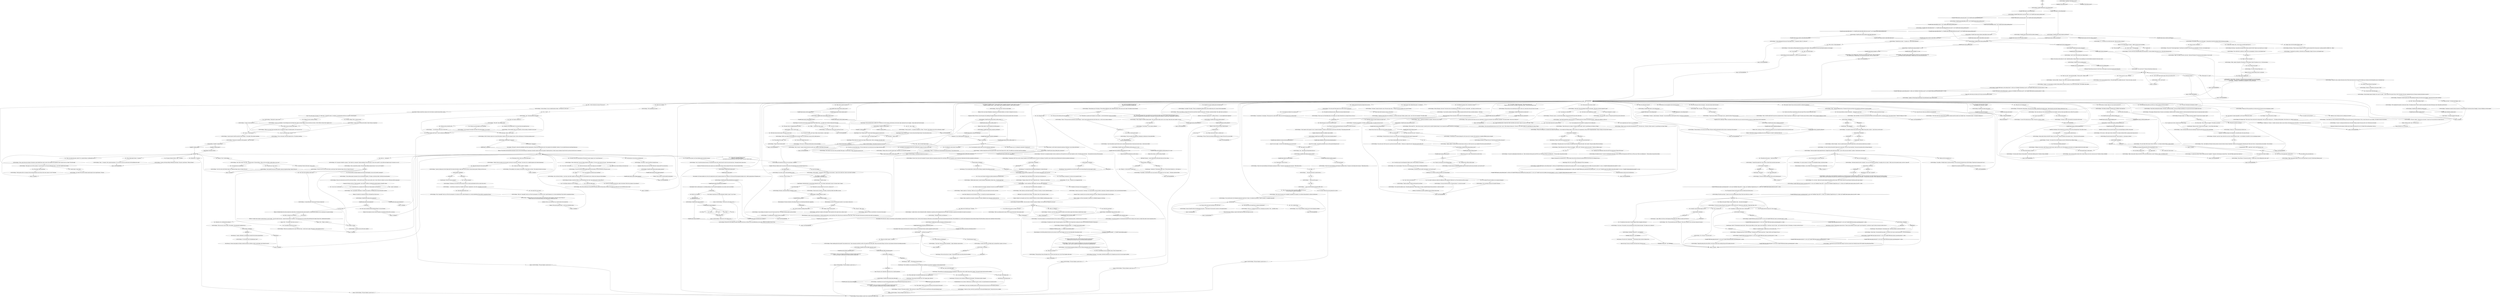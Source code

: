 # GATES / MANANA
# A jolly, easy-going man at the very bottom entrance to the gates. He gives information about the scabs, the strike, the union boss, Measurehead and being a boiadeiro.
# ==================================================
digraph G {
	  0 [label="START"];
	  1 [label="input"];
	  2 [label="You: \"I've come to Martinaise investigating a murder.\""];
	  3 [label="Call Me Mañana: \"Besides, there are no non-corrupt systems in the world anyway. And *moralism* is the most corrupt of them all.\"\n\"Besides, there are no non-corrupt systems in the world anyway. Moralism least of all.\""];
	  4 [label="You: \"I'm investigating a peculiar smell, one with revolutionary implications.\""];
	  5 [label="You: \"Honestly, I had a weird dream and now I need to get to the bottom of it.\""];
	  6 [label="Call Me Mañana: \"Chasing a dream, huh? I have to respect that, boia...\" He gives you a small salute."];
	  7 [label="You: \"'The Revolutionary Lovers.'\""];
	  8 [label="Call Me Mañana: IsKimHere()"];
	  9 [label="IsKimHere()", shape=diamond];
	  10 [label="!(IsKimHere())", shape=diamond];
	  11 [label="Kim Kitsuragi: \"He's not the only one, it seems.\" The lieutenant doesn't even look up from his notebook."];
	  12 [label="Jump to: [finalhub]"];
	  13 [label="Kim Kitsuragi: \"She said that you would need some kind of *passphrase* to gain access to this so-called *mega secret* meeting.\" He snaps the elastic band around his notebook."];
	  14 [label="strikehub"];
	  15 [label="Call Me Mañana: \"Never grateful. Were we ever grateful, we'd have nothing. You fight for every piece.\""];
	  16 [label="You: \"I may take that into consideration.\""];
	  17 [label="You: \"It's been said I call myself *Tequila Sunset*.\"\n\"I prefer to be called Tequila Sunset.\"\n\"I just found my name some time ago, on the coast. Finally! The name's Tequila Sunset.\""];
	  18 [label="Composure: He knows who he is. Firmly grounded -- has no need to reinforce or elaborate his political identity to himself or others."];
	  19 [label="You: \"Okay, I have a name for myself, it's...\""];
	  20 [label="You: Variable[\"gates.manana_initiate_tequila_sunset\"]"];
	  21 [label="Variable[\"gates.manana_initiate_tequila_sunset\"]", shape=diamond];
	  22 [label="!(Variable[\"gates.manana_initiate_tequila_sunset\"])", shape=diamond];
	  23 [label="You: \"Well, better than the other names I can come up with at least.\""];
	  24 [label="Call Me Mañana: \"No need to get aggressive.\" He takes a swig from his flask. \"I'm really not the one to ask.\""];
	  25 [label="Call Me Mañana: \"A name worthy of the man who holds it, friend. Names are important.\""];
	  26 [label="Jump to: [ACTUALMAINHUB]"];
	  27 [label="hubhub"];
	  28 [label="You: \"Okay.\""];
	  29 [label="Call Me Mañana: \"Right, always glad to help out! We're on the same branch, you and I. Not like these slithering scabs.\""];
	  30 [label="Jump to: [scabintro]"];
	  31 [label="Call Me Mañana: \"Is it the dulcet tone of ultraliberalism I hear?\""];
	  32 [label="You: But..."];
	  33 [label="Call Me Mañana: CheckItem(\"shoes_t500\")  and  IsKimHere()"];
	  34 [label="CheckItem(\"shoes_t500\")  and  IsKimHere()", shape=diamond];
	  35 [label="!(CheckItem(\"shoes_t500\")  and  IsKimHere())", shape=diamond];
	  36 [label="Call Me Mañana: \"They're sort of like you. Preserve the rule of law and all that. Except it's Evrart's law.\" He takes a swig from his flask. \"But, really, they're just like you.\""];
	  37 [label="Call Me Mañana: He shrugs. \"There are types of danger. The one I'm usually concerned with is lung cancer, or getting mauled by wildlife. Not... bullets.\""];
	  38 [label="Call Me Mañana: \"I was asked to look into that armour situation. Official Union probe, you know -- track it down, see who took it.\""];
	  39 [label="armour!"];
	  40 [label="You: \"The probe into the armour -- what did you learn?\""];
	  41 [label="Call Me Mañana: \"Oh so the none-of-the-above type, are you? I get it, I get it. I like to keep my distance too.\" He nods. \"But it doesn't matter. It's a good thing you're doing. Thanks.\""];
	  42 [label="You: \"Yes, his mug-collection certainly represented... *antiquated* social values.\""];
	  43 [label="Untitled hub"];
	  44 [label="You: \"*Anything* else I should know about this task? This weasel person? When he'll be home?\""];
	  45 [label="Inland Empire: Be honest with him."];
	  46 [label="Call Me Mañana: Variable[\"tc.tequila_sunset\"]"];
	  47 [label="Variable[\"tc.tequila_sunset\"]", shape=diamond];
	  48 [label="!(Variable[\"tc.tequila_sunset\"])", shape=diamond];
	  49 [label="Call Me Mañana: \"Didn't realize you could smell communism.\" He frowns. \"But then, I've never studied the subject...\""];
	  50 [label="Call Me Mañana: \"I don't know. Guess not everyone remembers.\" A tight, half-smile crosses his face."];
	  51 [label="Logic: Of course, such \"inside-talk\" might also serve as a handy passphrase..."];
	  52 [label="You: \"I was totally about to say that.\""];
	  53 [label="You: \"What did you tell him?\""];
	  54 [label="Call Me Mañana: \"No idea. I took it to mean he was asking me to join some sort of underground cell...\"\n\"I don't think so, boia. I took it to mean he was asking me to join some sort of underground cell...\""];
	  55 [label="Call Me Mañana: \"Oh. Good, good! What matters do you want to discuss with Evrart?\""];
	  56 [label="Call Me Mañana: \"Even a weak child can think it. The only things holding someone back are *I can't* and *I shouldn't*.\""];
	  57 [label="You: \"Honesty. I *lost* it while drinking.\""];
	  58 [label="Encyclopedia: Mañana sounds like a mesque word, but he doesn't actually look much like a mesque."];
	  59 [label="Logic: Not a given name, for certain. It's a taken name -- the kind for artists, or criminals, or revolutionaries and the sort. An alias. A *nom de guerre*."];
	  60 [label="Call Me Mañana: \"Suit yourself. Yet one can't live nameless; names are important things. Vessels of the soul.\""];
	  61 [label="ACTUALMAINHUB"];
	  62 [label="Jump to: [namehub]"];
	  63 [label="You: \"The fat ones, always leeching on the honest man.\""];
	  64 [label="Call Me Mañana: \"It's not enough. Not enough to get ahead. More about keepin' us in our place.\""];
	  65 [label="You: \"Of course! It's such a *cool* name. Solemn, classy, historical... almost regal.\""];
	  66 [label="Electrochemistry: Surely a step in the right direction -- feel that smooth texture, savour that flavour. How it flows down your gullet, like a warm caress. *That's* the sunset. By the time you arrived in this world it was already late."];
	  67 [label="You: \"I'm actually a worker, like you guys!\" (Show him the stolen card.)\n\"Despite of what I just said, I'm actually a worker like you guys!\" (Show him the stolen ID card.)"];
	  68 [label="Rhetoric: It might come in handy to present ideas as a part of reality -- the only reality that exists -- instead of some abstract *true form*. On the other hand, he's not lying when performing this sleight of hand. He's a self-interested moderate."];
	  69 [label="You: \"Right.\""];
	  70 [label="Call Me Mañana: \"He's probably in his container at the harbour, so head right on in there.\" He re-adjusts the beret on his head."];
	  71 [label="Suggestion: What is this, news of the world? Talk about *personal stuff*. Get to know him."];
	  72 [label="Call Me Mañana: Variable[\"gates.manana_hardie_authority\"]"];
	  73 [label="Variable[\"gates.manana_hardie_authority\"]", shape=diamond];
	  74 [label="!(Variable[\"gates.manana_hardie_authority\"])", shape=diamond];
	  75 [label="Call Me Mañana: Variable[\"gates.manana_altgreet_mhead_fight_success_done\"]"];
	  76 [label="Variable[\"gates.manana_altgreet_mhead_fight_success_done\"]", shape=diamond];
	  77 [label="!(Variable[\"gates.manana_altgreet_mhead_fight_success_done\"])", shape=diamond];
	  78 [label="You: \"It was nothing.\""];
	  79 [label="Jump to: [ACTUALMAINHUB]"];
	  80 [label="Call Me Mañana: Variable[\"gates.scableader_greeting_done\"]"];
	  81 [label="Variable[\"gates.scableader_greeting_done\"]", shape=diamond];
	  82 [label="!(Variable[\"gates.scableader_greeting_done\"])", shape=diamond];
	  83 [label="You: \"Okay. Anything else?\""];
	  84 [label="You: \"All I'm saying is he had lots of mugs.\""];
	  85 [label="Call Me Mañana: \"All right, I may have *some* advice for you on how to deal with Jean-Luc there -- out of solidarity to the RCM. It's low on technology, however.\""];
	  86 [label="Physical Instrument: Ask him about the Hardie boys."];
	  87 [label="You: \"What I'm trying to say is: I'm looking for communists. You know any?\""];
	  88 [label="Call Me Mañana: \"Now that *is* an important subject, but also a sensitive one. Still, good of you to just come straight out with it. No beating about the bush...\" He smooths the twin bars of his moustache."];
	  89 [label="Call Me Mañana: \"... and then he was gone.\""];
	  90 [label="Kim Kitsuragi: \"Not to interfere in your personal errand, but it might have something to do with that *passphrase* Cindy mentioned earlier.\""];
	  91 [label="Call Me Mañana: \"Didn't say anything about his name. Wasn't the sort of encounter where names matter.\""];
	  92 [label="Encyclopedia: It all comes together now, the way he speaks about scabs, his general attitude. He's a follower of a 500-year-old Franconigerian boiadeiro code -- itself an appropriation of Vespertine cool..."];
	  93 [label="Call Me Mañana: \"No,\" he pauses to think for a moment. \"I don't think I'm a communist. Seeing something of value and saying *I want it all to myself* is a much older and simpler notion. No science to it at all...\""];
	  94 [label="Call Me Mañana: \"But my own code serves me well. If my code starts failing -- a code can fail a man as well as a man can fail a code -- then I will have to submit to a new one. Which may well be communism.\""];
	  95 [label="Call Me Mañana: \"See, I am primarily a lazy person.\" He looks very amused, as if thinking about some private joke or mystery."];
	  96 [label="You: \"What does bossing the Union entail anyway?\""];
	  97 [label="You: \"So, not a given name, I take it?\""];
	  98 [label="Call Me Mañana: He takes a swig from his flask, then offers you some."];
	  99 [label="You: \"Does this mean you can let me through the gate?\""];
	  100 [label="You: \"Nice talk. Gotta get moving.\" [Leave.]\n\"Good talking to you. Gotta run.\" [Leave.]"];
	  101 [label="Jump to: [strikehub]"];
	  102 [label="Call Me Mañana: \"Good thing too. I've known Johannes for a few years now, be *sinister* if he turned into a completely different person overnight.\""];
	  103 [label="You: \"Sure, I have no real need for it.\""];
	  104 [label="Call Me Mañana: \"Yes, and you also *told* me you're a cop. But now that this is settled...\" He leans in to inspect the card. \"How did you get his shift card?\""];
	  105 [label="You: \"Got it. Another thing...\""];
	  106 [label="Call Me Mañana: \"Oh, sorry, friend. Didn't mean to throw it like that... it's a thing we harbour folk do. Comes naturally.\""];
	  107 [label="Call Me Mañana: \"... then press the button to unlock the door...\""];
	  108 [label="Call Me Mañana: \"... then go past him again...\""];
	  109 [label="You: \"It's still kinda confusing to me, but whatever.\""];
	  110 [label="You: Maybe I am a boiadeiro?"];
	  111 [label="Call Me Mañana: Variable[\"gates.manana_blackcheck_ency_boiadeiro\"]"];
	  112 [label="Variable[\"gates.manana_blackcheck_ency_boiadeiro\"]", shape=diamond];
	  113 [label="!(Variable[\"gates.manana_blackcheck_ency_boiadeiro\"])", shape=diamond];
	  114 [label="Logic: If it's so simple -- why did the scab leader warn you of the guards blocking the way?"];
	  115 [label="You: Walk away. [Leave.]"];
	  116 [label="Rhetoric: You're hazy on the notion of a *scab*. Smells like politics, though. Maybe it's got something to do with the flask he reaches for, from time to time?"];
	  117 [label="Jump to: [ACTUALMAINHUB]"];
	  118 [label="Jump to: [ACTUALMAINHUB]"];
	  119 [label="Call Me Mañana: IsKimHere()"];
	  120 [label="IsKimHere()", shape=diamond];
	  121 [label="!(IsKimHere())", shape=diamond];
	  122 [label="Call Me Mañana: \"A Mesquese epic then, all across Martinaise.\" He glances south, where the canal runs: \"I hope it will be a real *bonanza* for you.\""];
	  123 [label="Call Me Mañana: \"I knew this man was a commie.\" He smiles, tilting his head. \"And it's a good thing you're doing too. Thanks.\""];
	  124 [label="Call Me Mañana: \"The janitor gave it to me. Nice fella. We talked about life and things that really, *truly* matter.\" His gaze wanders off into the distance."];
	  125 [label="Jump to: [You: \"\"Right on, brother.\"\"]"];
	  126 [label="Jump to: [ACTUALMAINHUB]"];
	  127 [label="Jump to: [ACTUALMAINHUB]"];
	  128 [label="You: \"See how we're all busy concentrating on the racist mugs? That's what the ruling class wants.\""];
	  129 [label="Drama: He's not lying -- about not doing it himself."];
	  130 [label="Call Me Mañana: Variable[\"gates.manana_rhetoric_subtle_counter\"] >1"];
	  131 [label="Variable[\"gates.manana_rhetoric_subtle_counter\"] >1", shape=diamond];
	  132 [label="!(Variable[\"gates.manana_rhetoric_subtle_counter\"] >1)", shape=diamond];
	  133 [label="Call Me Mañana: \"Hrmmm. Have you tried a butcher shop?\" He looks at you with perfect equanimity."];
	  134 [label="Call Me Mañana: \"Some are, some aren't.\" He shrugs. \"It's a big institution, room for all kinds: communistas, Semenese supremacists, even an anti-institutional boiadeiro...\""];
	  135 [label="Savoir Faire: Blazing his own trail, being his own man... not exactly your typical communist spiel."];
	  136 [label="You: \"What's an *ideólogo*?\""];
	  137 [label="Kim Kitsuragi: The lieutenant nods."];
	  138 [label="Call Me Mañana: \"The same thing I always tell people who try to press some claim on me: I said, 'Every boiadeiro rides alone'.\""];
	  139 [label="Call Me Mañana: \"Scab?\" asks a man with jolly eyes, tilting his head."];
	  140 [label="You: \"Wait, so not wages or pensions or...\""];
	  141 [label="Encyclopedia: *The board* is where the stockholders send their representatives. Often those representatives don't even represent the stockholders' interests. It's not actually like some council-based democracy."];
	  142 [label="You: \"You seem to have the wrong idea here. The board of a major company is not *council democracy*.\""];
	  143 [label="Call Me Mañana: You receive a good, strong handshake in return."];
	  144 [label="You: \"Mañana? You don't look like a Mesque...\""];
	  145 [label="You: No. I don't *want* to be Tequila Sunset."];
	  146 [label="You: \"Why not? I need to get through the gate to the harbour. You need to let me in!\""];
	  147 [label="Jump to: [ACTUALMAINHUB]"];
	  148 [label="Electrochemistry: The idea of alcoholic swill sloshing around in your bloodstream feels fairly unappealing."];
	  149 [label="You: \"Any idea who killed the hanged man?\"\n\"Who do you think killed the hanged man?\""];
	  150 [label="Call Me Mañana: \"Your dead guy -- was an enemy combatant.\""];
	  151 [label="You: \"I found it on the ground. At the Whirling-in-Rags.\""];
	  152 [label="Call Me Mañana: Variable[\"gates.manana_rhet_commuchat\"]"];
	  153 [label="Variable[\"gates.manana_rhet_commuchat\"]", shape=diamond];
	  154 [label="!(Variable[\"gates.manana_rhet_commuchat\"])", shape=diamond];
	  155 [label="Jump to: [ACTUALMAINHUB]"];
	  156 [label="Call Me Mañana: \"I'm always glad to help out when possible -- not like these slithering scabs.\" He looks at them in disbelief."];
	  157 [label="You: \"Right.\""];
	  158 [label="You: \"Pushed how?\""];
	  159 [label="You: \"Hold up. Four pieces? Helmet, cuirass, gauntlets, boots... what about the leggings?\""];
	  160 [label="Call Me Mañana: The jolly man shrugs. \"I guess you won't be collecting them all then. That's less work for you, at least!\""];
	  161 [label="You: \"He said it belonged to a weasel.\""];
	  162 [label="You: \"I don't know, some whistleblower's I think?\""];
	  163 [label="Call Me Mañana: \"Los Ardies?\" He smiles. \"They're an independent militant group. A bit too high-strung, but it comes with the responsibility.\""];
	  164 [label="Jump to: [ACTUALMAINHUB]"];
	  165 [label="Call Me Mañana: \"You a scab *now*?\" The man with jolly eyes winks at you."];
	  166 [label="Jump to: [ACTUALMAINHUB]"];
	  167 [label="Jump to: [quickmheadhub]"];
	  168 [label="You: \"Yeah, I sure did that thing.\""];
	  169 [label="You: \"Complete shit.\""];
	  170 [label="You: \"Evrart said you have a key to a door?\""];
	  171 [label="Call Me Mañana: (Variable[\"gates.mhead_fight_failure\"]  or  Variable[\"gates.mhead_fight_failed_mid_success\"])  and  Variable[\"gates.manana_greeting_done\"]"];
	  172 [label="(Variable[\"gates.mhead_fight_failure\"]  or  Variable[\"gates.mhead_fight_failed_mid_success\"])  and  Variable[\"gates.manana_greeting_done\"]", shape=diamond];
	  173 [label="!((Variable[\"gates.mhead_fight_failure\"]  or  Variable[\"gates.mhead_fight_failed_mid_success\"])  and  Variable[\"gates.manana_greeting_done\"])", shape=diamond];
	  174 [label="Call Me Mañana: \"Time will tell...\" He shrugs. \"I'll tell the bossman you dropped by. I'm sure he'll be glad.\"\n\"Time will tell...\" He shrugs. \"I'll tell Evrart you dropped by. I'm sure he'll be glad.\" He gives you a small wink. \n\"Time will tell...\" He shrugs. \"I'll tell Evrart you dropped by. I'm sure he'll be glad.\" "];
	  175 [label="You: \"My name is Harrier Du Bois. I think.\" (Conclude.)"];
	  176 [label="Call Me Mañana: \"So I went to this boy. He said he'll make me his *prison bitch*. He's got *eyes everywhere*, the cops in his pocket and he's the king of Jamrock.\""];
	  177 [label="You: \"Thank you for the cooperation, sir.\""];
	  178 [label="Empathy: He is sincerely grateful he is not tracking down pieces of armour right now."];
	  179 [label="You: \"I heard something about a weasel and it didn't sound like a local *polar* weasel, if you know what I mean.\" (Wink.)"];
	  180 [label="Call Me Mañana: \"No problem. I wish the best to you in your search. Sure am glad it's not *my* search...\" He takes a sip from his flask."];
	  181 [label="Call Me Mañana: IsTHCPresent(\"communist\")"];
	  182 [label="IsTHCPresent(\"communist\")", shape=diamond];
	  183 [label="!(IsTHCPresent(\"communist\"))", shape=diamond];
	  184 [label="Call Me Mañana: \"... the old man is corrupt for our *benefit* and we know it. Appreciate it, even. He is, personally, not too lavish.\""];
	  185 [label="Rhetoric: This was great. You feel mentally reinvigorated."];
	  186 [label="Endurance: He doesn't have the stamina to deliver mail on these tough streets. But *you* do. Maybe if this cop thing doesn't work out..."];
	  187 [label="Call Me Mañana: IsKimHere()"];
	  188 [label="IsKimHere()", shape=diamond];
	  189 [label="!(IsKimHere())", shape=diamond];
	  190 [label="Call Me Mañana: \"Body still hangin' in the tree?\" He rubs his chin as if pondering his core beliefs. \"Aye, that's a rough pickle... can't help you with that, sorry.\""];
	  191 [label="Rhetoric: No doubt he's communist enough to call himself such. But he won't."];
	  192 [label="You: \"You don't seem to like them much.\""];
	  193 [label="Call Me Mañana: Variable[\"gates.manana_time\"]"];
	  194 [label="Variable[\"gates.manana_time\"]", shape=diamond];
	  195 [label="!(Variable[\"gates.manana_time\"])", shape=diamond];
	  196 [label="Call Me Mañana: Variable[\"gates.manana_initiate_tequila_sunset\"]"];
	  197 [label="Variable[\"gates.manana_initiate_tequila_sunset\"]", shape=diamond];
	  198 [label="!(Variable[\"gates.manana_initiate_tequila_sunset\"])", shape=diamond];
	  199 [label="You: \"I can't disclose any details of an on-going case.\""];
	  200 [label="Inland Empire: What's there not to want? It's got range, meaning, layers, colours, associations, the whole works!"];
	  201 [label="You: \"You can't tell a Raphaël what to do.\""];
	  202 [label="corpsehub"];
	  203 [label="Call Me Mañana: \"Thank you plenty. I'll make sure John gets his card back.\""];
	  204 [label="Jump to: [Call Me Mañana: \"The man whispers a jaunty tune. A c...\"]"];
	  205 [label="Jump to: [ACTUALMAINHUB]"];
	  206 [label="Half Light: What did he just call you?! A f*g? Oh no, not this again, you just got away from that fucking kid..."];
	  207 [label="You: Let it fall on the ground."];
	  208 [label="Call Me Mañana: CheckItem(\"dockworker_id_card\")"];
	  209 [label="CheckItem(\"dockworker_id_card\")", shape=diamond];
	  210 [label="!(CheckItem(\"dockworker_id_card\"))", shape=diamond];
	  211 [label="You: \"Uh. Gotcha. I think I have some questions for you first.\""];
	  212 [label="Call Me Mañana: \"That's one way to call it, friend.\" He chuckles. \"An unnecessarily complicated way.\""];
	  213 [label="You: It doesn't sound that cool. Sounds antiquated, obsolete, *passé*. It's not *disco*."];
	  214 [label="Call Me Mañana: \"Oh, say no more. I got you.\" He taps the side of his nose with a little wink."];
	  215 [label="You: (Turn to Kim.) \"Wait, we have *air support*?! Why didn't you tell me?\""];
	  216 [label="Jump to: [FINAL DESTINATION]"];
	  217 [label="Call Me Mañana: \"To get me into trouble. To *sic the pigs* on me -- pardon the choice of words. Not mine.\""];
	  218 [label="You: \"What happened?\""];
	  219 [label="Call Me Mañana: IsKimHere()"];
	  220 [label="IsKimHere()", shape=diamond];
	  221 [label="!(IsKimHere())", shape=diamond];
	  222 [label="Kim Kitsuragi: \"All of it?\" The lieutenant raises his brow. \"There are junior officers out there, eager to prove themselves. I would leave *some* for them, but okay. Let's find *all of it*.\""];
	  223 [label="Kim Kitsuragi: \"Okay, but where did you get the key from?\""];
	  224 [label="Call Me Mañana: He shakes his head. \"I'm more of a philosophical dockworker. I like to talk about the big picture stuff. Who I am. Who you are. What we are fighting for...\" The man takes a big sip from his flask."];
	  225 [label="Drama: He didn't do it. It's the truth."];
	  226 [label="Call Me Mañana: \"Probably not.\" He nods. \"I wouldn't even know where to start with that. Much better here at the harbour -- for an honest Union man like me.\""];
	  227 [label="You: \"However much you feed the wolf...\""];
	  228 [label="Jump to: [strikehub]"];
	  229 [label="Call Me Mañana: Variable[\"gates.manana_drama_id_card\"]"];
	  230 [label="Variable[\"gates.manana_drama_id_card\"]", shape=diamond];
	  231 [label="!(Variable[\"gates.manana_drama_id_card\"])", shape=diamond];
	  232 [label="Call Me Mañana: \"Yes.\" He nods. \"You said as much.\""];
	  233 [label="Suggestion: Something changes in his disposition. A merciful smile in the corner of his eye."];
	  234 [label="You: \"I know you said you're not really a communist, but aren't you actually a communist?\""];
	  235 [label="Call Me Mañana: \"*Remember Dobreva and Abadanaiz*...\""];
	  236 [label="You: \"Oh, right. Good thinking, Kim.\""];
	  237 [label="You: (Nod.) \"An extremely cool way to establish contact. Wish I'd thought of that.\""];
	  238 [label="You: \"I am not sure I understand.\""];
	  239 [label="You: \"The bossman, Evrart, what can you tell me about him?\""];
	  240 [label="Call Me Mañana: \"I think it's best you make up your own mind, now that you've met him.\" He shrugs. \"In my eyes, he is a capable organizer and a decent businessman.\""];
	  241 [label="You: \"Hold on, where did they all come from?\""];
	  242 [label="Jump to: [ACTUALMAINHUB]"];
	  243 [label="Inland Empire: The encroaching doom is golden red. It is inside you, but also outside, on the horizon, by the water's edge. Innermost but yet to happen -- things make sense from that angle..."];
	  244 [label="Physical Instrument: What's the matter with this wimp? Is he obstructing *justice*?!"];
	  245 [label="You: \"Does not seem plausible, now that I think of it.\""];
	  246 [label="Call Me Mañana: \"Highly unlikely. I've known John for several years now. Also, you *told* me you're a cop, remember? How did you get his shift card?\""];
	  247 [label="You: Because?"];
	  248 [label="You: \"Hmm, for some reason it doesn't seem like it's going to be that easy...\"\n\"So you're saying it's actually *quite difficult*.\""];
	  249 [label="You: \"Appreciated.\""];
	  250 [label="You: \"I don't think I understand.\""];
	  251 [label="You: What if..."];
	  252 [label="nohub"];
	  253 [label="You: Let it go."];
	  254 [label="You: \"We sure do, and don't you forget it.\""];
	  255 [label="Call Me Mañana: \"Knocked him out good...\" he greets you. \"Like the flying desperado!\""];
	  256 [label="quickmheadhub"];
	  257 [label="Call Me Mañana: \"I get it, hush-hush about the secret technology.\" He pats the side of his nose with his index finger."];
	  258 [label="Call Me Mañana: Variable[\"TASK.report_to_the_tribunal_done\"]"];
	  259 [label="Variable[\"TASK.report_to_the_tribunal_done\"]", shape=diamond];
	  260 [label="!(Variable[\"TASK.report_to_the_tribunal_done\"])", shape=diamond];
	  261 [label="Electrochemistry: He thinks -- not yet. Better to get this business out of the way. Sweeter then."];
	  262 [label="You: \"What sort of technical stuff?\""];
	  263 [label="You: \"How then?\""];
	  264 [label="Kim Kitsuragi: \"How *does* it come off?\""];
	  265 [label="You: \"I'm ambitious. I'm going to find *all of it*. All the pieces.\""];
	  266 [label="Call Me Mañana: IsKimHere()"];
	  267 [label="IsKimHere()", shape=diamond];
	  268 [label="!(IsKimHere())", shape=diamond];
	  269 [label="quick_slopp"];
	  270 [label="You: \"You can't help me get inside?\""];
	  271 [label="Call Me Mañana: \"You know... serious business.\" He smiles. \"I'm sure the big boss would be glad to tell you. You'll have to ask him first.\""];
	  272 [label="Call Me Mañana: IsKimHere()"];
	  273 [label="IsKimHere()", shape=diamond];
	  274 [label="!(IsKimHere())", shape=diamond];
	  275 [label="Rhetoric: He says it matter-of-factly. Like it's no big deal."];
	  276 [label="Inland Empire: Who *he* is and what they're fighting for? This is interesting."];
	  277 [label="Composure: Hold on: This isn't a man who goes in for subterfuge. He prefers someone who'll look him in the eye and say exactly what's on his mind."];
	  278 [label="Call Me Mañana: \"Hrmm... you might have to look elsewhere for help with that.\" He scratches his chin."];
	  279 [label="Call Me Mañana: \"Ah, now I see. Can't say I'm surprised. You seem to take your communism seriously. Not a bad thing, mind you. It's good for a man to take time to think about the whole socio-political world picture.\""];
	  280 [label="Call Me Mañana: Variable[\"gates.manana_talked_about_communism\"]"];
	  281 [label="Variable[\"gates.manana_talked_about_communism\"]", shape=diamond];
	  282 [label="!(Variable[\"gates.manana_talked_about_communism\"])", shape=diamond];
	  283 [label="You: \"I'm not 'hunting' communists, I'm trying to get organised by them.\""];
	  284 [label="You: \"I thought you Union guys were all communists?\""];
	  285 [label="You: \"Wait, what was that about again?\""];
	  286 [label="Call Me Mañana: \"It was late one night as I was leaving the harbour. He was waiting on the corner in a bright white jacket, classic Saramirizian style...\""];
	  287 [label="You: \"What exactly *is* a scab?\""];
	  288 [label="Call Me Mañana: \"It means *call me tomorrow*.\""];
	  289 [label="Call Me Mañana: \"A nom de guerre would be more like *Guerra Mañana*.\" He chuckles. Then realizes something."];
	  290 [label="Call Me Mañana: \"Yeah,\" he nods. \"A name's the kind of shit that can kill a man. Mañana's a good name in that regard.\""];
	  291 [label="Call Me Mañana: Variable[\"TASK.get_a_drink\"]"];
	  292 [label="Variable[\"TASK.get_a_drink\"]", shape=diamond];
	  293 [label="!(Variable[\"TASK.get_a_drink\"])", shape=diamond];
	  294 [label="You: \"And you're the ones to reform, thus reaping your own benefits?\""];
	  295 [label="You: \"Yeah... okay, I'm totally Tequila Sunset.\""];
	  296 [label="Call Me Mañana: \"Aye -- walk right past Measurehead and go in.\""];
	  297 [label="Call Me Mañana: \"A man walking on the edge of a razor, eh? Leaves more for me!\" He laughs and takes another sip from the flask."];
	  298 [label="Call Me Mañana: \"From back when you were not a cop, but a heavy-set dark-skinned dockworker named *Santiago John*?\""];
	  299 [label="Hand/Eye Coordination: The coin narrowly slips by your out-stretched fingers and falls to the ground."];
	  300 [label="Call Me Mañana: \"Sometimes you gotta do what you gotta do.\" He nods knowingly. \"But these scabs ain't begging -- they ain't holding on to their integrity.\""];
	  301 [label="Drama: Psst. Show him your stolen card. Now hast arrived the perfect moment!"];
	  302 [label="Call Me Mañana: \"My friend, I respect the right to roam. The open range awaits...\" He gazes over the roundabout with a glint of longing."];
	  303 [label="Call Me Mañana: \"Aye, you lost me there, honcho. But it's okay as long as you're not a sorry-ass scab.\" He looks at them in disbelief."];
	  304 [label="You: \"I guess that makes sense.\""];
	  305 [label="You: That's a strange way to go about it."];
	  306 [label="Jump to: [strikehub]"];
	  307 [label="Jump to: [ACTUALMAINHUB]"];
	  308 [label="Call Me Mañana: \"Harry...\" he repeats. with a quizzical expression. \"It's cool. But I'm sure you could come up with something even cooler.\""];
	  309 [label="You: \"I saw an opportunity and I took it. I'm a hustlegrinder.\""];
	  310 [label="Call Me Mañana: \"Hehe, I'm not so sure about the hustle-grind, but...\" He waves at you. \"You know, it doesn't matter. It's a good thing you're doing. Thanks.\""];
	  311 [label="Call Me Mañana: \"Yet it calls back to an older era, where this was commonplace. You have a true boiadeiro heart.\""];
	  312 [label="You: \"What's the strike about anyway?\""];
	  313 [label="You: \"You're right. It's almost impossible. I'm 91% sure I'll never get it solved.\""];
	  314 [label="You: \"Maybe you want to help me solve it by telling me who did it?\""];
	  315 [label="Call Me Mañana: Variable[\"gates.mhead_introhub_reached\"]"];
	  316 [label="Variable[\"gates.mhead_introhub_reached\"]", shape=diamond];
	  317 [label="!(Variable[\"gates.mhead_introhub_reached\"])", shape=diamond];
	  318 [label="Call Me Mañana: \"Yeah, it would be really bad if we got into an argument about it. Waste of a good noon. Or afternoon? Or night?\" He looks around, oblivious suddenly. \"Anyway, thanks for helping out, friend.\""];
	  319 [label="Call Me Mañana: \"A really cool guy.\""];
	  320 [label="Call Me Mañana: Variable[\"TASK.report_to_the_tribunal_done\"] == false  and  Variable[\"TASK.get_the_weasel_key_from_manana_done\"] == true  and  (Variable[\"cargo.evrart_talked_to_him_about_hardies\"] == true  or  Variable[\"whirling.hardie_hub_reached\"] == true)"];
	  321 [label="Variable[\"TASK.report_to_the_tribunal_done\"] == false  and  Variable[\"TASK.get_the_weasel_key_from_manana_done\"] == true  and  (Variable[\"cargo.evrart_talked_to_him_about_hardies\"] == true  or  Variable[\"whirling.hardie_hub_reached\"] == true)", shape=diamond];
	  322 [label="!(Variable[\"TASK.report_to_the_tribunal_done\"] == false  and  Variable[\"TASK.get_the_weasel_key_from_manana_done\"] == true  and  (Variable[\"cargo.evrart_talked_to_him_about_hardies\"] == true  or  Variable[\"whirling.hardie_hub_reached\"] == true))", shape=diamond];
	  323 [label="You: Unless..."];
	  324 [label="Call Me Mañana: \"Sure.\" The man whistles a jaunty tune, the wind rustling his whiskers."];
	  325 [label="Composure: It was a foolish approach to begin with."];
	  326 [label="You: \"I'm on a sort of quest to develop my political potential and I need their help.\""];
	  327 [label="Call Me Mañana: \"I wish I could help. Unfortunately, I don't know many communistas.\""];
	  328 [label="ideologohub"];
	  329 [label="Kim Kitsuragi: \"You're right. How foolish of me. Won't happen again, detective.\""];
	  330 [label="Conceptualization: No, you weren't. Otherwise you *would have* said it. In truth, it was quite beyond your associative powers."];
	  331 [label="Call Me Mañana: \"He asked me for a light. We shared cigarettes. Then he asked if I ever thought about 'getting into some of the extra-physical branches of communism'.\""];
	  332 [label="hubbb"];
	  333 [label="You: \"Your... share?\""];
	  334 [label="You: \"Shouldn't you be grateful then? It's a lot more than most people here have.\""];
	  335 [label="Empathy: The man is deeply moved. You see his eyes turn teary with appreciation. He is extremely happy for you."];
	  336 [label="Call Me Mañana: \"Sorry. Busy surveying the situation.\" He takes a swig from his flask. \"I'm sure you'll figure something out. You guys have all sorts of gadgets these days.\""];
	  337 [label="You: \"It sounds scary, I don't want to.\""];
	  338 [label="Electrochemistry: Yeah! Let's get this party started, it's your chance to shine, boy!"];
	  339 [label="Jump to: [ACTUALMAINHUB]"];
	  340 [label="Call Me Mañana: \"What a thought!\" He scoffs, looking shocked. \"Why would noble workers resort to such a thing. Unless they were *pushed*, of course.\""];
	  341 [label="Call Me Mañana: \"Oh, is my friend in some sort of trouble? Who knew...\""];
	  342 [label="You: \"I'm looking for assistance with a *dead body* situation.\""];
	  343 [label="Logic: If it's all so simple -- why don't the strikebreakers just go up the stairs?"];
	  344 [label="You: \"Aha.\""];
	  345 [label="You: \"The Union has problems getting by?\""];
	  346 [label="Call Me Mañana: \"Aye, now here's the thing... at any time, some other capitalist could take the place over with the blink of an eye, without even owning any of the buildings.\""];
	  347 [label="Kim Kitsuragi: \"Laziness, self-interest, and negligence certainly fit the doctrine espoused here.\""];
	  348 [label="You: \"Fair enough. Seems interesting.\""];
	  349 [label="Call Me Mañana: \"Especially getting those boots off him. You'd have an easier time wrestling the spurs off a boiadeiro than that.\""];
	  350 [label="Call Me Mañana: Variable[\"TASK.claim_high_tech_boots\"] == true  and  Variable[\"TASK.send_corpse_to_processing_done\"] == false"];
	  351 [label="Variable[\"TASK.claim_high_tech_boots\"] == true  and  Variable[\"TASK.send_corpse_to_processing_done\"] == false", shape=diamond];
	  352 [label="!(Variable[\"TASK.claim_high_tech_boots\"] == true  and  Variable[\"TASK.send_corpse_to_processing_done\"] == false)", shape=diamond];
	  353 [label="Call Me Mañana: CheckEquipped(\"jacket_interisolar_white\")"];
	  354 [label="CheckEquipped(\"jacket_interisolar_white\")", shape=diamond];
	  355 [label="!(CheckEquipped(\"jacket_interisolar_white\"))", shape=diamond];
	  357 [label="Call Me Mañana: Variable[\"TASK.interview_union_boss_done\"]  and  Variable[\"gates.manana_greeting_done\"]"];
	  358 [label="Variable[\"TASK.interview_union_boss_done\"]  and  Variable[\"gates.manana_greeting_done\"]", shape=diamond];
	  359 [label="!(Variable[\"TASK.interview_union_boss_done\"]  and  Variable[\"gates.manana_greeting_done\"])", shape=diamond];
	  360 [label="You: \"Yeah, I got shot. No big deal.\""];
	  361 [label="Call Me Mañana: \"No problem.\" He finally takes a swig from the flask. \"If you see that kid, thank him from Call Me Mañana. Thank him for showing me the *way*.\""];
	  362 [label="Suggestion: He's a chatty guy. *Wants* to talk about the strike. Return once you've met the Union boss, and are on a better footing with the organization."];
	  363 [label="You: \"Yes?\""];
	  364 [label="You: \"You mean corruption?\""];
	  365 [label="You: \"I've tried that. They don't like what I came up with.\""];
	  366 [label="Call Me Mañana: \"Too bad. Can't live in this world without a good name, friend. Important things, they are. Vessels of the soul.\""];
	  367 [label="Jump to: [ACTUALMAINHUB]"];
	  368 [label="You: \"Okay, how do I find this guy?\" (Proceed.)"];
	  369 [label="You: \"Who are Dobreva and Abadanaiz?\""];
	  370 [label="You: \"What do you think it means?\" (Conclude.)"];
	  371 [label="Call Me Mañana: \"Is that so?\" He raises an eyebrow. \"Well, in that case, I salute you, boia, and wish you good fortune on this grand ideological quest.\""];
	  372 [label="Call Me Mañana: \"You know, a guy with a theory. Someone who likes to pit his theory against other theories in deadly theory-combat.\""];
	  373 [label="Call Me Mañana: \"Ah, I was just messing with you.\" His smile deepens his wrinkles even more. \"No one's ever seen a cop scab.\""];
	  374 [label="You: \"Why are you striking?\""];
	  375 [label="Call Me Mañana: \"This stuff -- they already covered.\""];
	  376 [label="You: \"Hold on, have you had any other names?\""];
	  377 [label="You: Leave him hanging."];
	  378 [label="You: \"Uhhhh.... I actually don't have a name.\""];
	  379 [label="You: \"I can't do it. I'm sorry.\""];
	  380 [label="Jump to: [ACTUALMAINHUB]"];
	  381 [label="drinkithub"];
	  382 [label="Call Me Mañana: \"There's no rush to find yourself.\""];
	  383 [label="You: \"I have no interest in drinking while on duty.\""];
	  384 [label="straightedgehub"];
	  385 [label="Jump to: [Call Me Mañana: \"The man whispers a jaunty tune. A c...\"]"];
	  386 [label="You: \"I literally stole it off him while he slept.\""];
	  387 [label="You: \"No... I don't want to deal with this again. Did you just call me a f*g?\""];
	  388 [label="Hand/Eye Coordination: The coin lands into your hand as if it has always belonged there. The swallow returns."];
	  389 [label="You: Say nothing, pocket the coin."];
	  390 [label="You: \"You seem to have spent a lot of time thinking about the political situation.\""];
	  391 [label="Call Me Mañana: \"Right, always glad to help out the RCM! We're on the same branch, you and I. Humans, I mean, not slithering scabs.\""];
	  392 [label="commuhub"];
	  393 [label="Call Me Mañana: Variable[\"gates.manana_boiadeiro\"]"];
	  394 [label="Variable[\"gates.manana_boiadeiro\"]", shape=diamond];
	  395 [label="!(Variable[\"gates.manana_boiadeiro\"])", shape=diamond];
	  396 [label="You: \"Four pieces of armour up for grabs, then. But I already sent the boots away...\""];
	  397 [label="Call Me Mañana: Variable[\"TASK.claim_high_tech_boots\"] == true  and  Variable[\"TASK.send_corpse_to_processing_done\"] == false"];
	  398 [label="Variable[\"TASK.claim_high_tech_boots\"] == true  and  Variable[\"TASK.send_corpse_to_processing_done\"] == false", shape=diamond];
	  399 [label="!(Variable[\"TASK.claim_high_tech_boots\"] == true  and  Variable[\"TASK.send_corpse_to_processing_done\"] == false)", shape=diamond];
	  400 [label="Jump to: [ACTUALMAINHUB]"];
	  401 [label="Call Me Mañana: Variable[\"gates.mhead_fight_success\"]  and  Variable[\"gates.manana_greeting_done\"]"];
	  402 [label="Variable[\"gates.mhead_fight_success\"]  and  Variable[\"gates.manana_greeting_done\"]", shape=diamond];
	  403 [label="!(Variable[\"gates.mhead_fight_success\"]  and  Variable[\"gates.manana_greeting_done\"])", shape=diamond];
	  404 [label="Call Me Mañana: He shrugs. \"Any political movement goes through a period of strife. Shame you got mixed up in it, though.\""];
	  405 [label="Jump to: [armour!]"];
	  406 [label="Kim Kitsuragi: \"I agree, officer. Let's focus on the hanging and later some junior officers can take care of the rest.\""];
	  407 [label="Call Me Mañana: \"It calls back to an older era, where this was commonplace, though. You have a true boiadeiro heart.\""];
	  408 [label="Jump to: [FINAL DESTINATION]"];
	  409 [label="Jump to: [scabintro]"];
	  410 [label="You: (Whisper) \"I have no idea what I'm *doing*.\""];
	  411 [label="Call Me Mañana: He whispers back: \"That's okay. I have no idea what I'm doing either. I don't even know what day it is...\" He thinks and then decides: \"Don't tell me. It's a *better* day that way.\""];
	  412 [label="You: \"Yes, I'm already on it.\""];
	  413 [label="Call Me Mañana: \"That's a good one. But I know you're not a dockworker. I even gave you that key to the weasel den, remember?\" He raises his flask. \"Now how can I help you?\""];
	  414 [label="You: \"Evrart says Titus Hardie and his boys killed him.\""];
	  415 [label="Untitled hub"];
	  416 [label="Call Me Mañana: IsKimHere()"];
	  417 [label="IsKimHere()", shape=diamond];
	  418 [label="!(IsKimHere())", shape=diamond];
	  419 [label="Call Me Mañana: IsKimHere()"];
	  420 [label="IsKimHere()", shape=diamond];
	  421 [label="!(IsKimHere())", shape=diamond];
	  422 [label="Call Me Mañana: \"Maybe, maybe not.\" He shrugs. \"Either way, I'm not institutional. A man's got to blaze his own trail, in my book...\""];
	  423 [label="Call Me Mañana: Variable[\"pier.cindy_talked_communism_quest\"]"];
	  424 [label="Variable[\"pier.cindy_talked_communism_quest\"]", shape=diamond];
	  425 [label="!(Variable[\"pier.cindy_talked_communism_quest\"])", shape=diamond];
	  426 [label="Electrochemistry: See? All this political chit-chat is just an excuse to rip tar with strangers. Let's say we just skip right to the good part, then?"];
	  427 [label="You: \"He might have information about a killing that took place behind the hostel.\""];
	  428 [label="You: \"But don't you think the owners have a right to the harbour? Didn't they organize it into existence?\""];
	  429 [label="Call Me Mañana: \"Quite a shitty board, I must say. Means someone's gotta reform it. I, for one, want to face the *fat ones'*, when decisions are made.\""];
	  430 [label="You: \"Got the picture. Let me ask you something else.\""];
	  431 [label="You: \"What's a... *boiadeiro*?\"\n\"You said boiadeiro? Tell me about them.\""];
	  432 [label="Inland Empire: It feels like there's an entire history behind the word... but it doesn't really matter. You got it. You know what it *means*."];
	  433 [label="Call Me Mañana: \"Beats me. Somewhere in the ground, I think.\""];
	  434 [label="Inland Empire: You're *Tequila Sunset*. You have been Tequila Sunset for a long time now."];
	  435 [label="Jump to: [Call Me Mañana: \"He reaches his hand out to you and...\"]"];
	  436 [label="Call Me Mañana: The man sits on the railing, his hands reaching far and wide, yet it feels as if he could effortlessly go even wider, if need be. An endless torrent of time."];
	  437 [label="You: \"At least you got the benefits, that's something.\""];
	  438 [label="You: Try to catch it."];
	  439 [label="You: Variable[\"gates.manana_redcheck_handeye_coin\"]"];
	  440 [label="Variable[\"gates.manana_redcheck_handeye_coin\"]", shape=diamond];
	  441 [label="!(Variable[\"gates.manana_redcheck_handeye_coin\"])", shape=diamond];
	  442 [label="You: \"Don't worry. Much appreciated.\" (Pick up coin.)"];
	  443 [label="Call Me Mañana: Variable[\"gates.manana_redcheck_handeye_coin\"]"];
	  444 [label="Variable[\"gates.manana_redcheck_handeye_coin\"]", shape=diamond];
	  445 [label="!(Variable[\"gates.manana_redcheck_handeye_coin\"])", shape=diamond];
	  446 [label="Call Me Mañana: \"Then how can anything ever be 'mine'? But that's okay -- we don't have to agree. The prairie is wide enough for all of us.\""];
	  447 [label="Call Me Mañana: \"I ain't the murderin' type. But that's just me. Large organizations like our Union have all sorts of men -- with all sorts of skills.\""];
	  448 [label="You: I could..."];
	  449 [label="Call Me Mañana: \"So...\" He stares at you with his hazy eyes. \"How'd you like our harbour?\""];
	  450 [label="Call Me Mañana: Variable[\"gates.manana_back_from_harbour_altgreet\"]"];
	  451 [label="Variable[\"gates.manana_back_from_harbour_altgreet\"]", shape=diamond];
	  452 [label="!(Variable[\"gates.manana_back_from_harbour_altgreet\"])", shape=diamond];
	  453 [label="You: \"Okay, I think might be Harry.\" (Conclude.)"];
	  454 [label="Call Me Mañana: \"Heh.\" He smiles. \"The little *boia* did good on his promise.\""];
	  455 [label="Call Me Mañana: \"In parts. Four in total. The helmet was the first to go, the kid says he tore it off and kicked it into the sea. I believe him. The boots were still on the guy last I saw. Too hard to remove.\"\n\"In parts. Four in total. The helmet was the first to go, the kid says he tore it off and kicked it into the sea. I believe him. The boots...\" He looks down at your feet. \"Well, it looks like you're wearing them.\""];
	  456 [label="Rhetoric: It's implied he finds it unlikely that you will succeed in this."];
	  457 [label="You: \"Where did you get the key from?\""];
	  458 [label="You: \"That weasel I visited. Turns out he has one hell of a colonial mug collection.\""];
	  459 [label="Call Me Mañana: \"I'll be okay here, doing lookout.\" He surveys the red flags, draped from the harbour gates. \"Quite the sight, aren't they? Getting to like that red, I am...\""];
	  460 [label="Call Me Mañana: \"It wasn't. I'm doing much better here at the harbour. Being an honest Union man with *a lot* of free time on his hands.\""];
	  461 [label="Rhetoric: Feels like he's hinting at something, but you're too hungover (or dumb) to understand right now."];
	  462 [label="Rhetoric: He means he's not gonna tell you, 'cause he doesn't know. But he will shoot his mouth off with you now that you're working for Evrart."];
	  463 [label="Jump to: [contacthub]"];
	  464 [label="Call Me Mañana: \"Could be coming from one of the jammed lorries? Cargo's been sitting out for a while.\" He sniffs the air and looks toward the roundabout."];
	  465 [label="Rhetoric: Okay, so maybe he's not exactly a communist, but there's definitely some communistic residue about him."];
	  466 [label="Call Me Mañana: Variable[\"gates.manana_communist_revolutionary_lovers\"]"];
	  467 [label="Variable[\"gates.manana_communist_revolutionary_lovers\"]", shape=diamond];
	  468 [label="!(Variable[\"gates.manana_communist_revolutionary_lovers\"])", shape=diamond];
	  469 [label="Kim Kitsuragi: \"*Ahem*...\" The lieutenant clears his throat."];
	  470 [label="Call Me Mañana: \"I have to say, though: It sounds like you've found yourself a proper hunt.\"\n\"I have to say, though: It sounds like you've found yourselves a proper hunt.\""];
	  471 [label="You: \"That's really dumb. You should feel embarrassed even suggesting that.\""];
	  472 [label="Call Me Mañana: \"Sound like you two may have been riding together too long. The strain of the open range, and so on...\""];
	  473 [label="Call Me Mañana: \"I have to say, though: It sounds like you've found yourself a proper hunt.\"\n\"I have to say, though: It sounds like you've found yourselves a proper hunt.\""];
	  474 [label="Call Me Mañana: \"Aye.\" He seems pleased with himself."];
	  475 [label="You: \"It sounds like you're a communist who thinks he isn't doing enough to call himself one.\""];
	  476 [label="You: \"Wait... I don't even know your name. Who are you?\""];
	  477 [label="Call Me Mañana: \"I'm not. I'm *Vacholiero*. Not all Mesques have the Mesque look, either, you know. Things in the real world are a bit more... fluid. Stuff ain't always what it appears to be.\""];
	  478 [label="Call Me Mañana: Variable[\"TASK.report_to_the_tribunal_done\"] == false  and  CheckItem(\"dockworker_id_card\")  and  Variable[\"TASK.interview_union_boss_done\"] == false"];
	  479 [label="Variable[\"TASK.report_to_the_tribunal_done\"] == false  and  CheckItem(\"dockworker_id_card\")  and  Variable[\"TASK.interview_union_boss_done\"] == false", shape=diamond];
	  480 [label="!(Variable[\"TASK.report_to_the_tribunal_done\"] == false  and  CheckItem(\"dockworker_id_card\")  and  Variable[\"TASK.interview_union_boss_done\"] == false)", shape=diamond];
	  481 [label="Call Me Mañana: \"Can't live in this world without names, see. Important things, they are. Vessels of the soul.\""];
	  482 [label="Call Me Mañana: The man whispers a jaunty tune. A coastal breeze ruffles his hair."];
	  483 [label="Rhetoric: He likely believes that when someone has radical ideas, he should still rather present himself as a self-interested moderate, not as a missionary of a minority ideology."];
	  484 [label="You: \"It was like a sign, the wind deposited it before my feet. I feel a closeness to this person.\""];
	  485 [label="You: \"No, I need to continue my undercover infiltration of this compound. Otherwise it's as if I just stole the card for no reason.\""];
	  486 [label="You: \"That simple? I just walk in?\""];
	  487 [label="You: \"Has anyone here ever bested him in a physical confrontation?\""];
	  488 [label="You: Say nothing, pocket the coin."];
	  489 [label="Call Me Mañana: He rubs the back of his head. \"Was not meant as... provocation or ridicule.\""];
	  490 [label="Call Me Mañana: \"Man of honour.\" He raises his eyebrow. \"I respect that. We were talking about scabs, yeah?\""];
	  491 [label="You: \"Right on, brother.\""];
	  492 [label="You: \"Basically, you're a self-interested moderate?\""];
	  493 [label="Esprit de Corps: You have no business with those boots. But here we are."];
	  494 [label="Authority: Is he actually comparing you -- an officer of the law -- to some neighbourhood vigilantes?!"];
	  495 [label="Untitled hub (04)"];
	  496 [label="Call Me Mañana: \"Wire tapping. Telescopic batons. Futuristic circuit-bending to infiltrate harbour machinery. Maybe you could even knock that Kvalsund crane over using some remote controls...\""];
	  497 [label="Call Me Mañana: \"Evrart's got a lot of knowledge about a lot of things, aye. Doesn't often dole it out, though. But sure, why not...\""];
	  498 [label="Call Me Mañana: \"I'm not really an admirer of dead bodies. Might be someone else from the Union can render assistance...\" He shrugs."];
	  499 [label="visuallypleasing"];
	  500 [label="Kim Kitsuragi: \"Because we don't. We don't have air support -- or any of those other things.\""];
	  501 [label="Call Me Mañana: IsKimHere()"];
	  502 [label="IsKimHere()", shape=diamond];
	  503 [label="!(IsKimHere())", shape=diamond];
	  504 [label="You: \"I'm going to find *one* piece of it. One is enough.\""];
	  505 [label="Jump to: [strikehub]"];
	  506 [label="Call Me Mañana: \"Yeah...\" He nods, rubbing his chin. \"The janitor who gave me the key to his apartment said the guy's a bit of an asshole.\""];
	  507 [label="You: \"I'm sure you'll do good.\""];
	  508 [label="Call Me Mañana: \"I'm sure I'll be luckier than you, friend.\" His grin is as wide as a desert."];
	  509 [label="Call Me Mañana: Variable[\"jam.manana_leave_done\"]"];
	  510 [label="Variable[\"jam.manana_leave_done\"]", shape=diamond];
	  511 [label="!(Variable[\"jam.manana_leave_done\"])", shape=diamond];
	  512 [label="Call Me Mañana: \"Murder, huh? That sounds like a lot of hard work. You'd never see me investigating a murder.\""];
	  513 [label="Half Light: He means -- a more violent faction could easily take care of such a thing."];
	  514 [label="Call Me Mañana: \"... the wolf always wants more. I like wolves.\""];
	  515 [label="Call Me Mañana: \"A *none-of-the-above* kind of man? No harm in being that.\""];
	  516 [label="Call Me Mañana: \"I don't know about that. Anyway, like I said before, bossman said that weasel's not a friendly *boia*.\" He touches his beret. \"So thanks for helping out.\""];
	  517 [label="You: (Shake your head.) \"It's better than begging, c'mon.\""];
	  518 [label="Rhetoric: Okay, maybe it's time to abandon the subtle approach."];
	  519 [label="contacthub"];
	  520 [label="Call Me Mañana: \"Don't think I've ever met a Kras, personally. Then again, I've never been to Graad.\" He narrows one eye at you."];
	  521 [label="Call Me Mañana: \"Just in time, the faithful partner arrives with the key that turns the lock. You two make a good pair...\""];
	  522 [label="You: \"Hang on. What does that mean, *the extra-physical branches of communism*?\"\n\"Sounds like he was trying to recruit you to the homo-sexual underground.\""];
	  523 [label="Call Me Mañana: \"You see, the owners already benefit greatly from the harbour. No one can doubt that. They get so much.\""];
	  524 [label="Call Me Mañana: \"He is *reasonably* lavish, sure. That's his prerogative. It's not like you want a saintly demeanour on a corrupt motherfucker. That would be a manipulative illusion.\""];
	  525 [label="Call Me Mañana: \"It can take time to come up with a good one, for sure.\""];
	  526 [label="Jump to: [Call Me Mañana: \"He reaches his hand out to you and...\"]"];
	  527 [label="Call Me Mañana: \"The mercenary, aye?\" He shrugs. \"Who could have killed him, that's indeed the question. Why even do such a thing?\" He shakes his head solemnly."];
	  528 [label="You: \"The harbour is a prime area of suspicion. In your opinion -- are the dockworkers involved in the killing?\""];
	  529 [label="Rhetoric: But certainly you have to form an opinion on everything and then tell it to everyone."];
	  530 [label="Call Me Mañana: \"Good one, officer.\" He grins. \"Don't worry, we here have solidarity with the RCM.\""];
	  531 [label="Call Me Mañana: \"Jean-Luc himself would say the philosophy has proven... *overly heroic* for the scabs to convert to. Not enough intuition.\""];
	  532 [label="Call Me Mañana: Variable[\"gates.manana_drama_id_card\"]"];
	  533 [label="Variable[\"gates.manana_drama_id_card\"]", shape=diamond];
	  534 [label="!(Variable[\"gates.manana_drama_id_card\"])", shape=diamond];
	  535 [label="Call Me Mañana: \"You're quite the righteous man.\" He smiles appreciatively. \"Honour allows us to keep a respectful distance from each other. So, what do you need?\""];
	  536 [label="Kim Kitsuragi: \"At least some people are willing to make the necessary sacrifices in order to reach higher, and to better the world.\""];
	  537 [label="Encyclopedia: No."];
	  538 [label="Call Me Mañana: \"Oh, they're just gone. They don't exist anymore, if they ever did at all.\" He gives you a jolly shrug. \"Forget about them. I did.\""];
	  539 [label="Untitled hub"];
	  540 [label="pleasinghub"];
	  541 [label="You: \"What's going to happen next?\""];
	  542 [label="You: \"Cuno told me you were supposed to know about the armour.\""];
	  543 [label="Kim Kitsuragi: \"Nice and balanced,\" the lieutenant nods. \"Some junior officers can take care of the rest.\""];
	  544 [label="You: \"I was hoping you could tell me.\""];
	  545 [label="Call Me Mañana: \"I got *that* key right here. And let me tell you, it's mighty good of you to help us out during the strike -- working class solidarity, as they say.\""];
	  546 [label="Jump to: [You: \"\"You shouldn't take what's not your...\"]"];
	  547 [label="Call Me Mañana: \"Hidin', gatherin' themselves. The harbour's in full lockdown, friend. No getting in or out... for the time being.\""];
	  548 [label="Call Me Mañana: \"Right! You talked to the boss, eye-to-eye -- like men of the plain. If you have any more questions, I'm set to talk.\""];
	  549 [label="You: \"What will *you* be doing now?\""];
	  550 [label="Call Me Mañana: \"Don't worry about me. I live to alleviate the worries of our brothers. See if any other insane killers turn up. Then I'll run. And live.\""];
	  551 [label="Jump to: [ACTUALMAINHUB]"];
	  552 [label="Volition: Should we? He's *nice*. I don't like *nice*."];
	  553 [label="Call Me Mañana: \"I don't believe you. Poste L'Aventurier said the same thing. They tried to get me to be their postman. So fun, so easy, they said. It's just walking.\" He shakes his head at the memory."];
	  554 [label="Call Me Mañana: \"Yeah, the two-and-a-half-metre tall Semenese supremacist up there.\" He points to the bridge above the gates. \"Walk right past him...\""];
	  555 [label="You: \"You're right. He's very ascetic.\""];
	  556 [label="Authority: Not you, you would like to say... But then there's that weasel door."];
	  557 [label="Jump to: [ACTUALMAINHUB]"];
	  558 [label="You: (Attempt to establish contact.) \"Listen, brother, there's something *important* I need to talk to you about...\"\n(Attempt to establish contact.) \"Listen, Mañana, there's something *important* I need to talk to you about...\""];
	  559 [label="You: \"Are you sure? You smell just like a communist.\""];
	  560 [label="Rhetoric: Maybe it's not taught in any of your so-called universities, but there's definitely something going on here..."];
	  561 [label="Encyclopedia: Their remains were discovered on a beach in Ozonne in '35. Subsequent forensic analysis suggested suicide by poison."];
	  562 [label="Call Me Mañana: \"Been wondering about that myself.\" He scratches his chin. \"Some communista inside-talk, could be. Not meant for the wider public. They love that kind of thing. You'd have to ask someone who knows this ideólogo personally...\""];
	  563 [label="Call Me Mañana: IsKimHere()"];
	  564 [label="IsKimHere()", shape=diamond];
	  565 [label="!(IsKimHere())", shape=diamond];
	  566 [label="Jump to: [Call Me Mañana: \"The man whispers a jaunty tune. A c...\"]"];
	  567 [label="Call Me Mañana: \"Call me Mañana. I'm just a humble harbour-worker... for the past six, seven years.\""];
	  568 [label="Jump to: [namehub]"];
	  569 [label="Call Me Mañana: \"Are you *quite* sure?\""];
	  570 [label="You: \"Fine, perhaps I'll try again... later.\""];
	  571 [label="You: \"The merc was hanged with a very specific type of a cargo belt. One often used in heavy transport areas, for example, harbours.\"\n\"The merc was hanged with a very specific type of a cargo belt, one often used in harbours. It had the word *VERMILLION* written on it.\""];
	  572 [label="Jump to: [Call Me Mañana: \"The man whispers a jaunty tune. A c...\"]"];
	  573 [label="You: (Take a close look at the card.) \"Guess not.\""];
	  574 [label="You: \"Has any of the scabs tried converting to his world view?\""];
	  575 [label="You: Say nothing, pick up and pocket coin."];
	  576 [label="coinhub"];
	  577 [label="Call Me Mañana: \"... and you enter the harbour through the office. Esta!\""];
	  578 [label="You: \"Every little bit helps, you know.\""];
	  579 [label="Jump to: [strikehub]"];
	  580 [label="You: \"Did you kill him?\"\n\"Were you involved in his death?\""];
	  581 [label="Encyclopedia: That of a noble peasant or a travelling herdsman. True to yourself, independent in your actions, loyal to your friends."];
	  582 [label="You: \"Actually do you know anything about the Hardie boys?\""];
	  583 [label="You: \"I've already got some armour. I'm pretty happy without struggling to find more.\""];
	  584 [label="Call Me Mañana: \"Good luck if you go for those boots, though. You'd have an easier time wrestling the spurs off a boiadeiro than getting them off him.\""];
	  585 [label="Call Me Mañana: He stops to think. \"Or... calling in tactical air support! You guys have air support, right?\""];
	  586 [label="You: \"I'm pretty sure we don't. At least not all of these things.\""];
	  587 [label="Call Me Mañana: He nods energetically. \"So, what's on your mind this time?\""];
	  588 [label="Call Me Mañana: \"I guess getting past the man ain't that simple after all…\" He pauses to think. \"So, what now?\""];
	  589 [label="Call Me Mañana: The boiadeiro stares at you with respect -- then gestures towards the trickles of blood adorning your clothes."];
	  590 [label="You: \"It really hurts, Mañana. Pain -- that's what your strike brought upon us.\""];
	  591 [label="You: \"So Cuno used us to, what? Scare you?\""];
	  592 [label="Call Me Mañana: \"I did some research into this *armadura*. Let's say I have friends at the library,\" he explains with a wry smile. \"I didn't get into the material science, just how it comes off.\""];
	  593 [label="You: \"Actually, I may have better things to do too.\""];
	  594 [label="Jump to: [armour!]"];
	  595 [label="Jump to: [Call Me Mañana: \"The man sits on the railing, his ha...\"]"];
	  596 [label="You: \"It's actually very fun and easy.\""];
	  597 [label="You: \"Got it.\""];
	  598 [label="Kim Kitsuragi: \"By that you mean corruption?\""];
	  599 [label="Call Me Mañana: \"Okay, he's *reasonably* lavish, sure. That's his prerogative. It's not like you want a saintly demeanour on a corrupt motherfucker. That would be a manipulative illusion.\""];
	  600 [label="Call Me Mañana: Variable[\"gates.manana_inland_triggers_personal\"]"];
	  601 [label="Variable[\"gates.manana_inland_triggers_personal\"]", shape=diamond];
	  602 [label="!(Variable[\"gates.manana_inland_triggers_personal\"])", shape=diamond];
	  603 [label="Call Me Mañana: \"I'm really sorry, friend. Frittte's nearby, get some *nosaphed*.\" He points to the boutique just right of him. \"Good stuff. Helps against heart attacks too.\""];
	  604 [label="Kim Kitsuragi: \"It's certainly been an interesting development to witness first-hand.\""];
	  605 [label="Half Light: You can smell all sorts of things... fear, disgust, desire. Not communism, though."];
	  606 [label="Rhetoric: Alright, so if he isn't personally a communist, he's definitely hanging out with them."];
	  607 [label="You: \"Call Me Mañana.. What kind of a name is that?\""];
	  608 [label="Call Me Mañana: \"Now that we're getting so well acquainted -- what's your name?\""];
	  609 [label="Call Me Mañana: \"Wow! This is major! You're like... a man born anew!\" His eyes light up. \"Okay, so if you can't find it, maybe make up a new one?\""];
	  610 [label="Call Me Mañana: He reaches his hand out to you and shouts: \"Boiadeiro!\""];
	  611 [label="You: \"The name's... Tequila Sunset.\""];
	  612 [label="You: Nod knowingly."];
	  613 [label="You: \"The name's done! It's Raphaël Ambrosius Costeau.\""];
	  614 [label="Call Me Mañana: \"Umm...\" He looks at his flask for a moment. \"But that's not you, officer?\""];
	  615 [label="Call Me Mañana: \"Suspicious activity? How very troublesome... yet, take a look around. Strikers, protests, scabs -- isn't it all so very suspicious?\" He smiles widely."];
	  616 [label="You: I don't want to talk about these interesting things. It's not my business."];
	  617 [label="You: \"I need to know what's behind these gates. I'm *exploring*.\""];
	  618 [label="Call Me Mañana: IsKimHere()"];
	  619 [label="IsKimHere()", shape=diamond];
	  620 [label="!(IsKimHere())", shape=diamond];
	  621 [label="Authority: You feel like you earned a significant amount of honour points today."];
	  622 [label="You: \"I guess you're right, I should.\" (Conclude.)"];
	  623 [label="Encyclopedia: No.\nYou already know the answer."];
	  624 [label="Call Me Mañana: \"So you have.\" He smooths a stray moustache hair with his thumb and smiles. \"No wonder you're a detective!\""];
	  625 [label="Call Me Mañana: Variable[\"TASK.send_corpse_to_processing_done\"] == true  and  CheckItem(\"shoes_t500\") == false  and  CheckItem(\"hanged_boots_raw\") == false  and  Variable[\"gates.manana_armour_oh_well\"] == false"];
	  626 [label="Variable[\"TASK.send_corpse_to_processing_done\"] == true  and  CheckItem(\"shoes_t500\") == false  and  CheckItem(\"hanged_boots_raw\") == false  and  Variable[\"gates.manana_armour_oh_well\"] == false", shape=diamond];
	  627 [label="!(Variable[\"TASK.send_corpse_to_processing_done\"] == true  and  CheckItem(\"shoes_t500\") == false  and  CheckItem(\"hanged_boots_raw\") == false  and  Variable[\"gates.manana_armour_oh_well\"] == false)", shape=diamond];
	  628 [label="Kim Kitsuragi: \"All of it?\" The lieutenant raises his brow. \"There are junior officers out there, eager to prove themselves. I would leave *some* for them -- and I would leave the *boots* to Processing -- but okay. Let's find *all of it*.\""];
	  629 [label="Call Me Mañana: \"It was late one night as I was leaving the harbour. He was waiting on the corner in a classic Saramirizian jacket, a lot like the one you've got there...\""];
	  630 [label="Call Me Mañana: \"A key, huh?\" He runs his fingers through his moustache. \"What door is this key supposed to open?\""];
	  631 [label="Rhetoric: Come on. He's just trying to keep the peace."];
	  632 [label="Call Me Mañana: Variable[\"gates.manana_boiadeiro\"] == true"];
	  633 [label="Variable[\"gates.manana_boiadeiro\"] == true", shape=diamond];
	  634 [label="!(Variable[\"gates.manana_boiadeiro\"] == true)", shape=diamond];
	  635 [label="Call Me Mañana: Variable[\"gates.scableader_why_they_havent_breached_harbour\"]"];
	  636 [label="Variable[\"gates.scableader_why_they_havent_breached_harbour\"]", shape=diamond];
	  637 [label="!(Variable[\"gates.scableader_why_they_havent_breached_harbour\"])", shape=diamond];
	  638 [label="You: \"Was nice enough.\""];
	  639 [label="You: \"Did you?\""];
	  640 [label="Call Me Mañana: \"Nice.\" The moustached man nods in approval. \"From what I learned it was a very heavy, boring set of armour.\""];
	  641 [label="You: \"I'm not really doing this for political reasons.\""];
	  642 [label="You: \"Try not to get shot, eh?\""];
	  643 [label="Kim Kitsuragi: \"Understood.\" The lieutenant takes a note. \"This has been of limited use -- still, thank you.\""];
	  644 [label="You: \"Thank you -- this has been of *limited* use.\""];
	  645 [label="You: \"Cool. I don't have anything to add to that.\""];
	  646 [label="You: \"I almost had a heart attack...\""];
	  647 [label="Call Me Mañana: Variable[\"gates.manana_composure_subterfuge\"]"];
	  648 [label="Variable[\"gates.manana_composure_subterfuge\"]", shape=diamond];
	  649 [label="!(Variable[\"gates.manana_composure_subterfuge\"])", shape=diamond];
	  650 [label="You: \"I'm looking for some people who know how to really grind a sausage, if you know what I mean.\""];
	  651 [label="You: \"I believe there's a cell of radical communists operating in Martinaise. Can you help me find them?\""];
	  652 [label="Jump to: [gates.manana_rhetoric_subtle_counter >1]"];
	  653 [label="Call Me Mañana: \"So you've given up copping and now you're hunting communistas. Care to say why?\""];
	  654 [label="You: \"How did you meet him?\""];
	  655 [label="Call Me Mañana: \"Personally, I'd rather beg than scab. If the gentlemen shouting on the street came *begging*, maybe they'd have gotten something.\""];
	  656 [label="Call Me Mañana: \"Sure, I've had the necessary free time.\" He spreads his arms wide, using the reach to show how much time he has. \"Fortunately, there's always time.\""];
	  657 [label="You: \"Are you a... communist?\""];
	  658 [label="Call Me Mañana: \"Hey, if the rich folk screw over poor folk, with little concern for their merits or futures, why shouldn't poor folk screw over rich folk from time to time?\""];
	  659 [label="Call Me Mañana: \"I guess you kinda get to be the village chief. He oversees the harbour, makes deals with the owners or other relevant parties. Watches out for his own.\""];
	  660 [label="Call Me Mañana: \"Yes, friend. The world is certainly stupid enough to have stupid features.\" He grins."];
	  661 [label="Call Me Mañana: Variable[\"gates.manana_shortgreet\"]"];
	  662 [label="Variable[\"gates.manana_shortgreet\"]", shape=diamond];
	  663 [label="!(Variable[\"gates.manana_shortgreet\"])", shape=diamond];
	  664 [label="Call Me Mañana: \"So, anything else you wanted to discuss, boiadeiro?\""];
	  665 [label="You: \"Stop being a wimp, you need to help me out right *now*!\""];
	  666 [label="You: \"Let's change the topic.\""];
	  667 [label="Call Me Mañana: \"Oh! I'm sorry... didn't mean to throw it like that. It's a thing we harbour folk do, passing around cargo and such.\""];
	  668 [label="Empathy: Beneath the jolliness he suddenly seems doubtful."];
	  669 [label="Call Me Mañana: \"Or you could convert to his Semenese supremacist world view. Or, hmm,\" he strokes his moustache, \"maybe it actually *is* completely impossible.\""];
	  670 [label="Call Me Mañana: \"He should be more careful, that Johannes. Can I have the card?\""];
	  671 [label="Call Me Mañana: \"You know -- the winter's fat is slowly running out and all. Still better than scabbing, though.\""];
	  672 [label="Rhetoric: This seditious talk sounds like communism. (Just so we're on the same page: Communism is basically wanting to kill the rich people or deporting them to a labour camp in southeast Graad. But don't say that out loud if you're a communist.)"];
	  673 [label="You: Maybe..."];
	  674 [label="You: \"There is only one law, friend -- and that's me!\""];
	  675 [label="Call Me Mañana: \"Why not? Must be nice being something else for a change. The rest of us are just folks.\""];
	  676 [label="Call Me Mañana: \"Imagine -- you cops going on a strike, but then another cop comes in and says: 'Let us cop! For less money.'\" He chuckles, then realizes:"];
	  677 [label="Jump to: [ACTUALMAINHUB]"];
	  678 [label="Call Me Mañana: \"Aye-aye, sir.\" The easy-going man winks at you."];
	  679 [label="Jump to: [ACTUALMAINHUB]"];
	  680 [label="Call Me Mañana: Variable[\"gates.manana_altgreet_mhead_fight_failed_done\"]"];
	  681 [label="Variable[\"gates.manana_altgreet_mhead_fight_failed_done\"]", shape=diamond];
	  682 [label="!(Variable[\"gates.manana_altgreet_mhead_fight_failed_done\"])", shape=diamond];
	  683 [label="Call Me Mañana: \"I learned that people don't want to talk to a drunk Union man about some armour.\""];
	  684 [label="Call Me Mañana: IsKimHere()"];
	  685 [label="IsKimHere()", shape=diamond];
	  686 [label="!(IsKimHere())", shape=diamond];
	  687 [label="Jump to: [ACTUALMAINHUB]"];
	  688 [label="Call Me Mañana: \"First -- don't fight him. Obviously. Second, get him to share his theory by being *subordinate*. Admit your lack of expertise. Basically grovel. That's how I'd do it,\" he tips his beret and concludes: \"You're welcome.\""];
	  689 [label="Call Me Mañana: \"That so?\" The man twirls his moustache around his finger. \"I haven't heard anything about that. But if that's true... well, he was an enemy combatant.\""];
	  690 [label="Call Me Mañana: Variable[\"gates.manana_suggestion_talk_later\"]"];
	  691 [label="Variable[\"gates.manana_suggestion_talk_later\"]", shape=diamond];
	  692 [label="!(Variable[\"gates.manana_suggestion_talk_later\"])", shape=diamond];
	  693 [label="Call Me Mañana: \"Communistas, huh? Can't say that's where I thought you were heading with this. Not that I'm criticizing. It's good for a man to take his time and think about the whole socio-political world picture.\""];
	  694 [label="Call Me Mañana: \"Oh, I see...\" He gives you an exaggerated wink."];
	  695 [label="Kim Kitsuragi: \"Of course you were, detective. Apologies for interrupting.\" The lieutenant smiles to himself."];
	  696 [label="You: \"That's alright. I think you may have just given me the last piece of the puzzle.\""];
	  697 [label="Call Me Mañana: \"A kind of a worm, content with mere survival. They come, they want to do *our job* for shittier pay, screwing over both themselves and us. Everybody loses.\""];
	  698 [label="You: \"So it's a... nom de guerre?\""];
	  699 [label="You: \"Thanks, I'll pass. I'd just go wild.\""];
	  700 [label="Jump to: [ACTUALMAINHUB]"];
	  701 [label="You: \"Sounds stupid, is what I think.\""];
	  702 [label="Jump to: [strikehub]"];
	  703 [label="You: \"It's an old picture.\""];
	  704 [label="Call Me Mañana: He leans in to inspect the card. \"How did you get his shift card anyway?\""];
	  705 [label="You: \"Well met, Mañana. That's a sweet-ass name.\""];
	  706 [label="You: Why is that?"];
	  707 [label="Call Me Mañana: \"Sure thing, my friend, I can help you out.\" He flips a coin toward you."];
	  708 [label="Call Me Mañana: \"Nothing to worry about, really. The jam's a bit of a mess, cargo can't get in or out. The rationing is a bit stricter, is all. Supplies should last the strike, though.\""];
	  709 [label="You: \"So you feel like you should also get something?\""];
	  710 [label="Call Me Mañana: \"Just the way the world works, boiadeiro.\""];
	  711 [label="boiadeirobaby"];
	  712 [label="Call Me Mañana: \"It's that really cool flying desperado spin kick you did, boiadeiro. Often performed by the most hard-bodied boiadeiros on the steppes.\""];
	  713 [label="Call Me Mañana: \"It's but a rest area on the path leading across open plains,\" he notes solemnly, then turns to you, a wide smile adorning his face:"];
	  714 [label="Call Me Mañana: \"Serves me right for doing menial footwork. I dropped that probe right then and there -- and it *still* got me into trouble,\" he smiles. \"One bad move is all it takes.\""];
	  715 [label="Call Me Mañana: IsKimHere()"];
	  716 [label="IsKimHere()", shape=diamond];
	  717 [label="!(IsKimHere())", shape=diamond];
	  718 [label="Jump to: [coinhub]"];
	  719 [label="You: \"Measurehead? I think I met him.\""];
	  720 [label="Jump to: [quickmheadhub]"];
	  721 [label="Untitled hub"];
	  722 [label="Conceptualization: Hmm... maybe that *would* work? We'll have to see."];
	  723 [label="Call Me Mañana: \"Of course. I got you -- you don't know anything.\" He taps the side of his nose with a little wink."];
	  724 [label="You: \"That desk seemed lavish to me.\""];
	  725 [label="Rhetoric: This man has political theory -- and it has not failed him today."];
	  726 [label="Call Me Mañana: Variable[\"tc.tequila_sunset\"]"];
	  727 [label="Variable[\"tc.tequila_sunset\"]", shape=diamond];
	  728 [label="!(Variable[\"tc.tequila_sunset\"])", shape=diamond];
	  729 [label="Call Me Mañana: Variable[\"TASK.unlock_the_weasle_door\"]"];
	  730 [label="Variable[\"TASK.unlock_the_weasle_door\"]", shape=diamond];
	  731 [label="!(Variable[\"TASK.unlock_the_weasle_door\"])", shape=diamond];
	  732 [label="Rhetoric: He's a chatty guy. *Wants* to talk about the strike too. Just can't break the command structure and tell you now."];
	  733 [label="Empathy: There is warmth in his voice when he talks about the Union. Whatever his personal politics, this is his home."];
	  734 [label="Call Me Mañana: He snaps his fingers. \"Ah, but you know, I did meet a genuine *ideólogo* a few months ago. Perhaps he is your guy?\""];
	  735 [label="Call Me Mañana: Variable[\"gates.manana_logic_inside_talk\"]"];
	  736 [label="Variable[\"gates.manana_logic_inside_talk\"]", shape=diamond];
	  737 [label="!(Variable[\"gates.manana_logic_inside_talk\"])", shape=diamond];
	  738 [label="Call Me Mañana: IsTaskActive(\"TASK.find_smokes\")  or  Variable[\"character.habit_smokes\"]"];
	  739 [label="IsTaskActive(\"TASK.find_smokes\")  or  Variable[\"character.habit_smokes\"]", shape=diamond];
	  740 [label="!(IsTaskActive(\"TASK.find_smokes\")  or  Variable[\"character.habit_smokes\"])", shape=diamond];
	  741 [label="Call Me Mañana: \"A very old-school organising technique, the sort of thing communistas used to do before the Revolution.\""];
	  742 [label="Call Me Mañana: He shrugs. \"It was alright. A little like something out of a Vespertine spy novel, but I must respect the effort.\""];
	  743 [label="Call Me Mañana: \"We've explained the matters, but they don't listen.\" He shakes his head. \"This lot would be reasonable and go home if the big guy wasn't riling them up all the time.\""];
	  744 [label="You: \"I need to get past the gates and speak with your boss.\""];
	  745 [label="You: \"There's been talk of suspicious activity at the harbour.\""];
	  746 [label="You: \"It's... umm... Harry.\""];
	  747 [label="Call Me Mañana: \"I hear you and it's... uh, pleasure meeting you, *Harry*.\" He nods. \"But do keep an eye out for an alternative, alright?\""];
	  748 [label="You: Shake his hand."];
	  749 [label="You: \"Oh yeah!\" (Take a swig.)"];
	  750 [label="Call Me Mañana: \"And then we might go wild together, which sounds fun. But I guess I have a strike to watch.\""];
	  751 [label="Call Me Mañana: \"Keeps you warm on a day like this. Or any day, for that matter.\""];
	  752 [label="Jump to: [ACTUALMAINHUB]"];
	  753 [label="You: \"Name-invention feels too dangerous.\""];
	  754 [label="You: \"What's your deal with names, anyhow? Is it a spiritual thing or a philosophical one or...?\""];
	  755 [label="Call Me Mañana: \"More a poetic thing. Any attempt to formulate a grand unified theory about it ends in the stupidest shit imaginable. Doesn't make it less true, though.\" He nods sagely."];
	  756 [label="Call Me Mañana: Variable[\"gates.manana_greeting_done\"]"];
	  757 [label="Variable[\"gates.manana_greeting_done\"]", shape=diamond];
	  758 [label="!(Variable[\"gates.manana_greeting_done\"])", shape=diamond];
	  759 [label="Call Me Mañana: \"Hold on, man. Keep it slow and steady, don't succumb to fate. It can take time to come up with a really good one...\""];
	  760 [label="Call Me Mañana: \"If you say so.\" He shrugs and looks about at the surroundings."];
	  761 [label="Call Me Mañana: \"I don't operate in that capacity. I'm not a *granter of passage*.\" He takes a swig and points up the stairs with his flask. \"The passage grants itself.\""];
	  762 [label="Call Me Mañana: The man looks at the colourful piece of plastic, then at you, then back at the card, then at you again."];
	  763 [label="You: \"Oh, okay. Economy stuff. I get it. I want to talk about something else.\""];
	  764 [label="Call Me Mañana: Variable[\"yard.cuno_greeting_done\"]"];
	  765 [label="Variable[\"yard.cuno_greeting_done\"]", shape=diamond];
	  766 [label="!(Variable[\"yard.cuno_greeting_done\"])", shape=diamond];
	  767 [label="Kim Kitsuragi: Lieutenant Kitsuragi picks up the coin and hands it to you."];
	  768 [label="You: \"Past Measurehead?\""];
	  769 [label="Call Me Mañana: \"Not yet, no.\" He fixes his eyes on you, evaluating your prowess. \"He's... incredibly strong.\""];
	  770 [label="You: \"Yeah, I'm a scab -- poor and downtrodden.\" (Wave your fist.) \"Right to work!\""];
	  771 [label="Call Me Mañana: \"Oh, John's been out drinking himself blind again? He should watch his step, that John. Can I have the card?\""];
	  772 [label="You: \"Gotta spend money to make money.\""];
	  773 [label="Call Me Mañana: He takes a swig from his flask. \"So why should they be the *only* ones with the power to take stuff over?\""];
	  774 [label="Jump to: [strikehub]"];
	  775 [label="Call Me Mañana: \"Sure thing.\" A gust of wind blows through his hair."];
	  776 [label="namehub"];
	  777 [label="Call Me Mañana: Variable[\"TASK.claim_high_tech_boots\"] == true  and  Variable[\"TASK.send_corpse_to_processing_done\"] == false"];
	  778 [label="Variable[\"TASK.claim_high_tech_boots\"] == true  and  Variable[\"TASK.send_corpse_to_processing_done\"] == false", shape=diamond];
	  779 [label="!(Variable[\"TASK.claim_high_tech_boots\"] == true  and  Variable[\"TASK.send_corpse_to_processing_done\"] == false)", shape=diamond];
	  780 [label="FINAL DESTINATION"];
	  781 [label="Logic: Big guy -- he means the leader of the scabs."];
	  782 [label="Call Me Mañana: \"Speakin' of! What brings the RCM here? To the Wild North? Come to see the strife?\""];
	  783 [label="You: \"Who or what is a flying desperado?\""];
	  784 [label="Call Me Mañana: \"A strong, solid name telling of dedication and honour.\" He gives a small salute. \"Well met, Harrier.\""];
	  785 [label="You: \"Hey, you're the man in boots at the gates -- Cuno said you know about the armour.\""];
	  786 [label="Kim Kitsuragi: \"What happened?\""];
	  787 [label="Kim Kitsuragi: \"Did you?\""];
	  788 [label="Call Me Mañana: \"It's a minor nuisance. It's all good.\" He contemplates taking a swig from his flask."];
	  789 [label="Call Me Mañana: \"Not much. Technical stuff mostly. That was the interesting part.\""];
	  790 [label="Kim Kitsuragi: \"What else?\""];
	  791 [label="Call Me Mañana: \"Polar weasel? Oh... I know what you mean. I'm pretty sure he's actually Occidental though. So you're gonna be commitin' fratricide, my racist friend.\""];
	  792 [label="Call Me Mañana: \"What you're looking for is a basement door behind the greenhouse -- that's behind the Whirling-in-Rags -- that's all I know. Our organisation is what you call *compartmentalized*. Means we keep out of each other's business.\""];
	  793 [label="Jump to: [armour!]"];
	  794 [label="Jump to: [Call Me Mañana: \"The man whispers a jaunty tune. A c...\"]"];
	  795 [label="Call Me Mañana: \"None of this mess we're in. This jivin' and jugglin'... What's it for?\" He doesn't wait for your answer. \"To feed our children I guess.\""];
	  796 [label="Call Me Mañana: Variable[\"cargo.evrart_hardieboys_did_the_merco_in\"] == true"];
	  797 [label="Variable[\"cargo.evrart_hardieboys_did_the_merco_in\"] == true", shape=diamond];
	  798 [label="!(Variable[\"cargo.evrart_hardieboys_did_the_merco_in\"] == true)", shape=diamond];
	  799 [label="Drama: He believes the Hardie boys could've done it."];
	  800 [label="Call Me Mañana: \"What's that, boia?\" He tilts his head slightly."];
	  801 [label="You: \"It involves our mutual friend, Kras.\" (Put your hands next to your head and curl your fingers like deer antlers.)"];
	  802 [label="You: \"I'm looking for a secret cabal of *mole people*.\""];
	  803 [label="Call Me Mañana: \"A fellow plains-roamer, in search of greater understanding. A classic story...\" He nods approvingly."];
	  804 [label="Call Me Mañana: \"I couldn't tell you. Once I declined his offer, we finished our cigarettes and he disappeared back into the night. Just before he melted into the shadows he turned to me and said...\""];
	  805 [label="finalhub"];
	  806 [label="Jump to: [ideologohub]"];
	  807 [label="Jump to: [ideologohub]"];
	  808 [label="You: (Nod.) \"Have you tried talking to them?\""];
	  809 [label="Call Me Mañana: \"I have nothing against communists, they are honourable boiadeiros.\" He takes a swig from his flask. \"And they have good analysis.\""];
	  810 [label="You: \"I guess I understand...\""];
	  811 [label="Call Me Mañana: \"By Heavens, why would he not be corrupt? We live in a harsh and disordered world, see. And in this world...\""];
	  812 [label="You: \"What kind of a cool guy exactly? It's not *just* a cool guy, is it?\""];
	  813 [label="Inland Empire: Your mind can only conjure up Hunk Handy, Fucke Waldéz, Bosco... you might want to decide to keep quiet about these."];
	  814 [label="Call Me Mañana: \"So mysterious. So intriguing.\" The man gives out a jolly chortle. \"Either way, the road in front of you is wide and open.\""];
	  815 [label="You: \"I'm a bit short on *money* right now. Can you give me some of it?\""];
	  816 [label="Call Me Mañana: \"Don't worry, I'm sure it's not *completely* impossible. For example, you could best Measurehead in a physical confrontation.\""];
	  817 [label="You: \"Hold up, what does that mean?\""];
	  818 [label="Jump to: [Call Me Mañana: \"The man whispers a jaunty tune. A c...\"]"];
	  819 [label="Call Me Mañana: \"Yet you live?\" He nods approvingly. \"It calls back to an older era, where this was commonplace. You have a true boiadeiro heart.\""];
	  820 [label="You: \"I'm not opening this door for myself. I'm opening it for all working men.\""];
	  821 [label="Call Me Mañana: \"Like I said before, I don't know much about this weasel, but the bossman said he's a real piece of work.\" He touches his beret. \"Thanks for helping out, friend.\""];
	  822 [label="Call Me Mañana: \"You know it, friend.\" He smooths his moustache with his hand."];
	  823 [label="You: \"Labour utopia.\" (Nod approvingly.)"];
	  824 [label="Call Me Mañana: IsKimHere()"];
	  825 [label="IsKimHere()", shape=diamond];
	  826 [label="!(IsKimHere())", shape=diamond];
	  827 [label="Call Me Mañana: \"I'm more of a philosophical dockworker, see -- I like to talk about the big picture stuff. Who I am. Who you are. What we are fighting for...\" The man takes a big sip from his flask."];
	  828 [label="Drama: He can't know that. Maybe you're just younger on the photo."];
	  829 [label="Jump to: [ACTUALMAINHUB]"];
	  830 [label="Rhetoric: Now's your chance! Remember, communists are notoriously skittish, so it's best to *insinuate* your way in..."];
	  831 [label="You: \"Did he say his name was 'Steban,' by chance?\""];
	  832 [label="Encyclopedia: Wow, this one's a deep cut. Julia Dobreva and Jean Abadanaiz, popularly known as the 'Revolutionary Lovers', served as Dual Commissars of Revolution on the Insulindian front during the Antecentennial Revolution. Their forbidden love, as well as their disappearance during the final collapse of the Revacholian commune only contributed to their mystique..."];
	  833 [label="Jump to: [ideologohub]"];
	  834 [label="Composure: The look in his brown eyes conjures up an understanding: for him, having command of his time is the most important thing."];
	  835 [label="Call Me Mañana: \"We're negotiating our share.\""];
	  836 [label="You: \"How large a *share* would you like?\""];
	  837 [label="Call Me Mañana: \"All of it. However, right now we want all the harbour workers to be on the company's board, so they could take part in *the decision-making process*.\""];
	  838 [label="Call Me Mañana: \"Well, boiadeiro --\" He pauses to think a moment on the situation. \"I guess I don't really have a claim to your hand or anything.\""];
	  839 [label="Call Me Mañana: \"Like me and you. Exactly so.\" He takes a swig from his flask, then offers you some."];
	  840 [label="Call Me Mañana: \"Gotta be bloody stupid or freakin' evil to scab. Or, I guess... scared, maybe. But scared of what, of who?\" He looks at the mass, squinting his eyes as if trying to ascertain what they're scared of."];
	  841 [label="Jump to: [ACTUALMAINHUB]"];
	  842 [label="You: \"Yes.\""];
	  843 [label="Call Me Mañana: \"Plenty to go around. Don't get greedy and try to swipe mine, though.\" He smiles merrily. \"You've got your own.\""];
	  844 [label="You: \"All right then.\" (Conclude.)"];
	  845 [label="Call Me Mañana: \"Oh, okay. Good luck with that.\" He tips his beret. \"So, what do you need?\""];
	  846 [label="Call Me Mañana: \"Yeah, the two-and-a-half-metre tall Semenese supremacist there.\" He points to the bridge above the gates. \"Walk right past him...\""];
	  847 [label="Physical Instrument: Nothing a couple of solid hooks from Dexter and Sinister won't fix."];
	  848 [label="You: \"Appreciated.\""];
	  849 [label="Call Me Mañana: \"Always glad to help out the RCM. Shame I can't do more -- things are meagre at the moment, due to...\" He nods toward the protesters."];
	  850 [label="You: \"You shouldn't take what's not yours.\""];
	  851 [label="Call Me Mañana: \"He was an agent of the opposition, attempting to undermine our honourable efforts.\""];
	  852 [label="Call Me Mañana: \"Words guide our life, we commune with each thing through its word. Every word is also a name, is it not?\" He smiles."];
	  853 [label="Kim Kitsuragi: \"He can be very *enterprising*...\" The lieutenant looks at his feet, hiding his face."];
	  854 [label="You: \"His promise?\""];
	  855 [label="Jump to: [ACTUALMAINHUB]"];
	  856 [label="Jump to: [Call Me Mañana: \"The man sits on the railing, his ha...\"]"];
	  857 [label="Call Me Mañana: Variable[\"gates.manana_altgreet_posttribunal\"]"];
	  858 [label="Variable[\"gates.manana_altgreet_posttribunal\"]", shape=diamond];
	  859 [label="!(Variable[\"gates.manana_altgreet_posttribunal\"])", shape=diamond];
	  860 [label="You: \"Right. So where is everyone?\""];
	  861 [label="Call Me Mañana: \"No, man. Not today. Today is war.\""];
	  862 [label="Jump to: [ACTUALMAINHUB]"];
	  863 [label="Call Me Mañana: Variable[\"TASK.report_to_the_tribunal_done\"]"];
	  864 [label="Variable[\"TASK.report_to_the_tribunal_done\"]", shape=diamond];
	  865 [label="!(Variable[\"TASK.report_to_the_tribunal_done\"])", shape=diamond];
	  866 [label="Call Me Mañana: \"Of course, *policía*.\" He gives you a sly smile. \"It wasn't me. You can rule me out. Easier that way.\""];
	  867 [label="Rhetoric: You've been in there, he means -- talked to the boss man too probably..."];
	  868 [label="Inland Empire: You're *Tequila Sunset*. You have always been Tequila Sunset. It has always been too late."];
	  869 [label="Interfacing: No. It will prove useful still, believe your thieving fingers."];
	  870 [label="Kim Kitsuragi: \"Yes, he certainly has a way of just coming out and saying things that normal people wouldn't.\""];
	  871 [label="Kim Kitsuragi: \"Oh, he certainly likes to take his time with things, especially when politics are at issue.\""];
	  872 [label="Jump to: [finalhub]"];
	  873 [label="Call Me Mañana: \"So they were lovers, eh? Makes sense, he seemed like a romantic, in his way.\""];
	  874 [label="Jump to: [Call Me Mañana: \"The man whispers a jaunty tune. A c...\"]"];
	  875 [label="Call Me Mañana: \"I salute you, boias, and wish you good fortune on this grand ideological quest.\" He tips his hat ever so slightly."];
	  876 [label="You: \"I'm not a scab. I'm a cop.\" (Proceed.)"];
	  877 [label="You: \"But the stuff you do aligns admirably well with the World Republic, why not call yourself a communist?\""];
	  878 [label="Call Me Mañana: \"I'd say a real name is what most people call you.\" He realizes something."];
	  879 [label="You: Have a moment of silence."];
	  880 [label="You: \"The Measurehead thing didn't go well for me. Could you help me with that somehow?\""];
	  881 [label="Call Me Mañana: \"Olá, wandering man.\" He looks at you with soft and hazy eyes. \"How can I help you?\"\n\"Ola, wandering man.\" Mañana looks at you with soft and hazy eyes. \"How can I help you now?\""];
	  882 [label="Call Me Mañana: \"That means I can't *tell* you about it. I can only *show* you. You may understand in time... or not. But it might be easy enough.\""];
	  883 [label="scabintro"];
	  884 [label="You: \"No, I'm afraid. The card's evidence in an on-going investigation.\""];
	  885 [label="rhetohorror"];
	  886 [label="Call Me Mañana: \"No-no, I said *scab*.\""];
	  887 [label="You: Leave the coin where it landed."];
	  888 [label="Drama: Now you're in a mess. The time hath not arrived. Sorry."];
	  889 [label="Call Me Mañana: \"Yes,\" he nods solemnly. \"The city has a way of pairing souls. John's been out drinking himself blind...\""];
	  890 [label="Call Me Mañana: IsKimHere()"];
	  891 [label="IsKimHere()", shape=diamond];
	  892 [label="!(IsKimHere())", shape=diamond];
	  893 [label="Call Me Mañana: \"Olá, Tequila Sunset, boiadeiro grande!\" He looks at you with soft and hazy eyes.\n\"Ola, Tequila Sunset, grand boiadeiro!\" Mañana looks at you with soft and hazy eyes."];
	  894 [label="Jump to: [ACTUALMAINHUB]"];
	  895 [label="You: \"Danger comes with the boiadeiro lifestyle, right?"];
	  896 [label="Call Me Mañana: \"At first I thought -- why not, maybe the pieces can feed the strike? Buy us a few more days under the sun, you know.\""];
	  897 [label="Call Me Mañana: \"So -- as I count -- there are two parts missing: the gauntlets and the cuirass. This is where I left off. Too much hassle. More like a job for some *milicia*.\""];
	  898 [label="Call Me Mañana: IsKimHere()"];
	  899 [label="IsKimHere()", shape=diamond];
	  900 [label="!(IsKimHere())", shape=diamond];
	  901 [label="Call Me Mañana: IsKimHere()"];
	  902 [label="IsKimHere()", shape=diamond];
	  903 [label="!(IsKimHere())", shape=diamond];
	  904 [label="Call Me Mañana: \"Smart choice,\" the moustached man agrees. \"It's only that *one* spot you need armoured too -- the one the bullet hits.\""];
	  905 [label="You: \"A man with such a funny mug collection can't be that bad.\""];
	  906 [label="Call Me Mañana: \"Serious business, as I'm sure you now realize. The boss would have been glad to tell you. Alas, you cannot get to him anymore.\""];
	  0 -> 1
	  1 -> 258
	  2 -> 512
	  3 -> 556
	  4 -> 464
	  5 -> 6
	  6 -> 327
	  7 -> 873
	  8 -> 9
	  8 -> 10
	  9 -> 11
	  10 -> 12
	  11 -> 12
	  12 -> 805
	  13 -> 236
	  13 -> 52
	  13 -> 471
	  14 -> 390
	  14 -> 430
	  14 -> 142
	  14 -> 239
	  14 -> 657
	  15 -> 763
	  15 -> 836
	  16 -> 481
	  17 -> 610
	  18 -> 810
	  18 -> 475
	  18 -> 238
	  19 -> 20
	  20 -> 21
	  20 -> 22
	  21 -> 196
	  22 -> 196
	  23 -> 759
	  24 -> 146
	  25 -> 376
	  25 -> 97
	  26 -> 61
	  27 -> 386
	  27 -> 484
	  27 -> 151
	  28 -> 577
	  29 -> 155
	  30 -> 883
	  31 -> 536
	  32 -> 537
	  33 -> 34
	  33 -> 35
	  34 -> 853
	  35 -> 594
	  36 -> 494
	  37 -> 407
	  38 -> 715
	  39 -> 40
	  39 -> 177
	  39 -> 262
	  39 -> 591
	  40 -> 683
	  41 -> 792
	  42 -> 821
	  43 -> 313
	  43 -> 410
	  43 -> 596
	  43 -> 314
	  44 -> 224
	  45 -> 776
	  46 -> 48
	  46 -> 47
	  47 -> 776
	  48 -> 45
	  49 -> 605
	  50 -> 872
	  51 -> 735
	  52 -> 695
	  53 -> 138
	  54 -> 741
	  55 -> 745
	  55 -> 427
	  55 -> 199
	  56 -> 392
	  57 -> 609
	  58 -> 59
	  59 -> 144
	  59 -> 705
	  59 -> 607
	  60 -> 62
	  61 -> 2
	  61 -> 785
	  61 -> 19
	  61 -> 149
	  61 -> 542
	  61 -> 549
	  61 -> 170
	  61 -> 558
	  61 -> 815
	  61 -> 312
	  61 -> 67
	  61 -> 582
	  61 -> 458
	  61 -> 342
	  61 -> 476
	  61 -> 100
	  61 -> 744
	  61 -> 617
	  61 -> 880
	  61 -> 374
	  62 -> 776
	  63 -> 523
	  64 -> 763
	  64 -> 836
	  65 -> 759
	  66 -> 752
	  67 -> 762
	  68 -> 546
	  68 -> 492
	  68 -> 125
	  69 -> 107
	  70 -> 579
	  71 -> 600
	  72 -> 73
	  72 -> 74
	  73 -> 631
	  74 -> 164
	  75 -> 76
	  75 -> 77
	  76 -> 756
	  77 -> 255
	  78 -> 587
	  79 -> 61
	  80 -> 81
	  80 -> 82
	  81 -> 781
	  82 -> 30
	  83 -> 789
	  84 -> 821
	  85 -> 363
	  86 -> 367
	  87 -> 280
	  88 -> 187
	  89 -> 805
	  90 -> 236
	  90 -> 285
	  90 -> 52
	  90 -> 471
	  91 -> 833
	  92 -> 111
	  93 -> 56
	  94 -> 18
	  95 -> 191
	  96 -> 659
	  97 -> 878
	  98 -> 291
	  99 -> 761
	  100 -> 509
	  101 -> 14
	  102 -> 704
	  103 -> 203
	  104 -> 532
	  105 -> 324
	  106 -> 576
	  107 -> 344
	  108 -> 28
	  109 -> 658
	  110 -> 623
	  111 -> 112
	  111 -> 113
	  112 -> 581
	  113 -> 436
	  114 -> 486
	  115 -> 216
	  116 -> 764
	  117 -> 61
	  118 -> 61
	  119 -> 120
	  119 -> 121
	  120 -> 543
	  121 -> 904
	  122 -> 397
	  123 -> 792
	  124 -> 795
	  125 -> 491
	  126 -> 61
	  127 -> 61
	  128 -> 318
	  129 -> 513
	  130 -> 131
	  130 -> 132
	  131 -> 518
	  132 -> 519
	  133 -> 652
	  134 -> 733
	  135 -> 465
	  136 -> 372
	  137 -> 521
	  138 -> 807
	  139 -> 116
	  140 -> 375
	  141 -> 672
	  142 -> 429
	  143 -> 879
	  143 -> 431
	  144 -> 477
	  145 -> 200
	  146 -> 761
	  147 -> 61
	  148 -> 384
	  149 -> 527
	  150 -> 415
	  151 -> 771
	  152 -> 153
	  152 -> 154
	  153 -> 885
	  154 -> 101
	  155 -> 61
	  156 -> 166
	  157 -> 346
	  158 -> 150
	  159 -> 538
	  160 -> 539
	  161 -> 214
	  162 -> 214
	  163 -> 36
	  164 -> 61
	  165 -> 883
	  166 -> 61
	  167 -> 256
	  168 -> 587
	  169 -> 713
	  170 -> 630
	  171 -> 172
	  171 -> 173
	  172 -> 680
	  173 -> 756
	  174 -> 117
	  175 -> 784
	  176 -> 714
	  177 -> 361
	  178 -> 855
	  179 -> 791
	  180 -> 557
	  181 -> 182
	  181 -> 183
	  182 -> 672
	  183 -> 141
	  184 -> 555
	  184 -> 724
	  185 -> 841
	  186 -> 687
	  187 -> 188
	  187 -> 189
	  188 -> 870
	  189 -> 653
	  190 -> 498
	  191 -> 152
	  192 -> 840
	  193 -> 194
	  193 -> 195
	  194 -> 92
	  195 -> 436
	  196 -> 197
	  196 -> 198
	  197 -> 243
	  198 -> 813
	  199 -> 814
	  200 -> 753
	  200 -> 295
	  201 -> 760
	  202 -> 528
	  202 -> 666
	  202 -> 571
	  202 -> 414
	  203 -> 535
	  204 -> 482
	  205 -> 61
	  206 -> 883
	  207 -> 106
	  208 -> 209
	  208 -> 210
	  211 -> 818
	  212 -> 890
	  213 -> 856
	  214 -> 545
	  215 -> 500
	  216 -> 780
	  217 -> 219
	  218 -> 38
	  219 -> 220
	  219 -> 221
	  220 -> 786
	  221 -> 218
	  222 -> 456
	  223 -> 124
	  224 -> 462
	  225 -> 687
	  226 -> 687
	  227 -> 514
	  228 -> 14
	  229 -> 230
	  229 -> 231
	  230 -> 573
	  230 -> 703
	  231 -> 828
	  232 -> 594
	  233 -> 85
	  234 -> 422
	  235 -> 832
	  236 -> 137
	  237 -> 742
	  238 -> 95
	  239 -> 240
	  240 -> 96
	  240 -> 622
	  241 -> 433
	  242 -> 61
	  243 -> 726
	  244 -> 665
	  244 -> 99
	  245 -> 104
	  246 -> 532
	  247 -> 68
	  248 -> 816
	  249 -> 849
	  250 -> 523
	  251 -> 537
	  252 -> 448
	  252 -> 673
	  252 -> 32
	  252 -> 323
	  252 -> 251
	  253 -> 794
	  254 -> 678
	  255 -> 783
	  256 -> 105
	  256 -> 574
	  256 -> 487
	  257 -> 233
	  258 -> 259
	  258 -> 260
	  259 -> 857
	  260 -> 357
	  261 -> 405
	  262 -> 592
	  263 -> 455
	  264 -> 455
	  265 -> 901
	  266 -> 267
	  266 -> 268
	  267 -> 223
	  268 -> 457
	  269 -> 860
	  270 -> 861
	  271 -> 362
	  272 -> 273
	  272 -> 274
	  273 -> 598
	  274 -> 364
	  275 -> 541
	  276 -> 320
	  277 -> 130
	  278 -> 652
	  279 -> 419
	  280 -> 281
	  280 -> 282
	  281 -> 279
	  282 -> 693
	  283 -> 694
	  284 -> 134
	  285 -> 13
	  286 -> 331
	  287 -> 697
	  288 -> 376
	  288 -> 97
	  288 -> 698
	  289 -> 608
	  290 -> 700
	  291 -> 292
	  291 -> 293
	  292 -> 338
	  293 -> 148
	  294 -> 523
	  295 -> 526
	  296 -> 315
	  297 -> 664
	  298 -> 842
	  298 -> 245
	  299 -> 667
	  300 -> 30
	  301 -> 782
	  302 -> 499
	  303 -> 166
	  304 -> 658
	  305 -> 68
	  306 -> 14
	  307 -> 61
	  308 -> 118
	  309 -> 310
	  310 -> 792
	  311 -> 269
	  312 -> 863
	  313 -> 226
	  314 -> 866
	  315 -> 316
	  315 -> 317
	  316 -> 719
	  317 -> 768
	  318 -> 127
	  319 -> 432
	  320 -> 321
	  320 -> 322
	  321 -> 86
	  322 -> 367
	  323 -> 537
	  324 -> 400
	  325 -> 463
	  326 -> 803
	  327 -> 234
	  327 -> 284
	  327 -> 559
	  328 -> 136
	  328 -> 368
	  328 -> 654
	  328 -> 831
	  329 -> 472
	  330 -> 521
	  331 -> 738
	  332 -> 237
	  332 -> 522
	  332 -> 53
	  333 -> 474
	  334 -> 15
	  335 -> 377
	  335 -> 748
	  336 -> 496
	  337 -> 60
	  338 -> 381
	  339 -> 61
	  340 -> 158
	  341 -> 26
	  342 -> 190
	  343 -> 486
	  344 -> 108
	  345 -> 708
	  346 -> 773
	  347 -> 31
	  348 -> 852
	  349 -> 594
	  350 -> 352
	  350 -> 351
	  351 -> 594
	  352 -> 584
	  353 -> 354
	  353 -> 355
	  354 -> 629
	  355 -> 286
	  357 -> 358
	  357 -> 359
	  358 -> 450
	  359 -> 401
	  360 -> 819
	  361 -> 178
	  362 -> 690
	  363 -> 688
	  364 -> 811
	  365 -> 366
	  366 -> 62
	  367 -> 61
	  368 -> 804
	  369 -> 50
	  370 -> 562
	  371 -> 566
	  372 -> 806
	  373 -> 676
	  374 -> 835
	  375 -> 227
	  375 -> 437
	  375 -> 334
	  376 -> 843
	  377 -> 838
	  378 -> 525
	  379 -> 525
	  380 -> 61
	  381 -> 699
	  381 -> 749
	  381 -> 383
	  382 -> 339
	  383 -> 297
	  384 -> 699
	  384 -> 383
	  385 -> 482
	  386 -> 771
	  387 -> 886
	  388 -> 488
	  388 -> 249
	  389 -> 391
	  390 -> 656
	  391 -> 677
	  392 -> 850
	  392 -> 491
	  392 -> 877
	  392 -> 645
	  393 -> 394
	  393 -> 395
	  394 -> 436
	  395 -> 252
	  396 -> 160
	  397 -> 398
	  397 -> 399
	  398 -> 594
	  399 -> 349
	  400 -> 61
	  401 -> 402
	  401 -> 403
	  402 -> 75
	  403 -> 171
	  404 -> 311
	  405 -> 39
	  406 -> 640
	  407 -> 269
	  408 -> 780
	  409 -> 883
	  410 -> 411
	  411 -> 687
	  412 -> 232
	  413 -> 829
	  414 -> 689
	  415 -> 817
	  415 -> 580
	  416 -> 417
	  416 -> 418
	  417 -> 604
	  418 -> 653
	  419 -> 420
	  419 -> 421
	  420 -> 871
	  421 -> 653
	  422 -> 135
	  423 -> 424
	  423 -> 425
	  424 -> 563
	  425 -> 470
	  426 -> 332
	  427 -> 497
	  428 -> 658
	  429 -> 250
	  429 -> 294
	  429 -> 63
	  430 -> 775
	  431 -> 319
	  432 -> 612
	  432 -> 812
	  433 -> 192
	  434 -> 145
	  434 -> 611
	  435 -> 610
	  436 -> 380
	  437 -> 64
	  438 -> 439
	  439 -> 440
	  439 -> 441
	  440 -> 443
	  441 -> 443
	  442 -> 29
	  443 -> 444
	  443 -> 445
	  444 -> 388
	  445 -> 299
	  446 -> 306
	  447 -> 796
	  448 -> 537
	  449 -> 867
	  450 -> 451
	  450 -> 452
	  451 -> 756
	  452 -> 449
	  453 -> 308
	  454 -> 854
	  455 -> 897
	  456 -> 122
	  457 -> 124
	  458 -> 506
	  459 -> 550
	  460 -> 186
	  461 -> 862
	  462 -> 276
	  463 -> 519
	  464 -> 652
	  465 -> 734
	  466 -> 467
	  466 -> 468
	  467 -> 561
	  468 -> 89
	  469 -> 90
	  470 -> 874
	  471 -> 329
	  472 -> 473
	  473 -> 566
	  474 -> 763
	  474 -> 140
	  474 -> 836
	  475 -> 95
	  476 -> 567
	  477 -> 376
	  477 -> 97
	  477 -> 698
	  478 -> 480
	  478 -> 479
	  479 -> 301
	  480 -> 782
	  481 -> 62
	  482 -> 61
	  483 -> 305
	  483 -> 247
	  484 -> 889
	  485 -> 845
	  486 -> 296
	  487 -> 769
	  488 -> 849
	  489 -> 618
	  490 -> 155
	  491 -> 710
	  492 -> 212
	  493 -> 594
	  494 -> 72
	  495 -> 674
	  495 -> 253
	  496 -> 585
	  497 -> 499
	  498 -> 244
	  499 -> 99
	  500 -> 257
	  501 -> 502
	  501 -> 503
	  502 -> 790
	  503 -> 83
	  504 -> 119
	  505 -> 14
	  506 -> 128
	  506 -> 905
	  506 -> 42
	  506 -> 84
	  507 -> 822
	  508 -> 551
	  509 -> 510
	  509 -> 511
	  510 -> 408
	  511 -> 408
	  512 -> 43
	  513 -> 824
	  514 -> 763
	  514 -> 836
	  515 -> 306
	  516 -> 127
	  517 -> 300
	  518 -> 647
	  519 -> 801
	  519 -> 802
	  519 -> 4
	  519 -> 650
	  519 -> 651
	  519 -> 87
	  520 -> 652
	  521 -> 875
	  522 -> 54
	  523 -> 709
	  523 -> 157
	  524 -> 3
	  525 -> 242
	  526 -> 610
	  527 -> 202
	  528 -> 340
	  529 -> 505
	  530 -> 676
	  531 -> 720
	  532 -> 533
	  532 -> 534
	  533 -> 888
	  534 -> 27
	  535 -> 621
	  536 -> 774
	  537 -> 595
	  538 -> 504
	  538 -> 265
	  538 -> 412
	  538 -> 593
	  539 -> 583
	  539 -> 265
	  539 -> 593
	  539 -> 504
	  539 -> 412
	  539 -> 159
	  540 -> 884
	  540 -> 485
	  540 -> 103
	  541 -> 174
	  542 -> 454
	  543 -> 904
	  544 -> 723
	  545 -> 641
	  545 -> 179
	  545 -> 820
	  545 -> 309
	  546 -> 850
	  547 -> 541
	  547 -> 270
	  548 -> 307
	  549 -> 459
	  550 -> 642
	  550 -> 507
	  551 -> 61
	  552 -> 225
	  553 -> 460
	  554 -> 69
	  555 -> 599
	  556 -> 725
	  557 -> 61
	  558 -> 800
	  559 -> 49
	  560 -> 734
	  561 -> 89
	  562 -> 423
	  563 -> 564
	  563 -> 565
	  564 -> 469
	  565 -> 51
	  566 -> 482
	  567 -> 58
	  568 -> 776
	  569 -> 65
	  569 -> 23
	  570 -> 382
	  571 -> 340
	  572 -> 482
	  573 -> 102
	  574 -> 531
	  575 -> 29
	  576 -> 442
	  576 -> 887
	  576 -> 575
	  577 -> 248
	  577 -> 211
	  578 -> 156
	  579 -> 14
	  580 -> 447
	  581 -> 711
	  582 -> 163
	  583 -> 624
	  584 -> 594
	  585 -> 721
	  586 -> 257
	  587 -> 79
	  588 -> 894
	  589 -> 360
	  589 -> 590
	  589 -> 895
	  590 -> 404
	  591 -> 788
	  592 -> 898
	  593 -> 684
	  594 -> 39
	  595 -> 436
	  596 -> 553
	  597 -> 827
	  598 -> 811
	  599 -> 3
	  600 -> 601
	  600 -> 602
	  601 -> 841
	  602 -> 185
	  603 -> 677
	  604 -> 653
	  605 -> 560
	  606 -> 734
	  607 -> 288
	  608 -> 46
	  609 -> 16
	  609 -> 337
	  609 -> 365
	  610 -> 335
	  611 -> 435
	  612 -> 98
	  613 -> 569
	  614 -> 229
	  615 -> 499
	  616 -> 529
	  617 -> 302
	  618 -> 619
	  618 -> 620
	  619 -> 767
	  620 -> 718
	  621 -> 26
	  622 -> 70
	  623 -> 393
	  624 -> 33
	  625 -> 626
	  625 -> 627
	  626 -> 396
	  627 -> 539
	  628 -> 456
	  629 -> 331
	  630 -> 544
	  630 -> 161
	  630 -> 162
	  631 -> 495
	  632 -> 633
	  632 -> 634
	  633 -> 893
	  634 -> 881
	  635 -> 636
	  635 -> 637
	  636 -> 114
	  637 -> 343
	  638 -> 713
	  639 -> 896
	  640 -> 594
	  641 -> 41
	  642 -> 508
	  643 -> 180
	  644 -> 180
	  645 -> 515
	  646 -> 603
	  647 -> 648
	  647 -> 649
	  648 -> 325
	  649 -> 463
	  650 -> 133
	  651 -> 88
	  652 -> 130
	  653 -> 283
	  653 -> 5
	  653 -> 326
	  654 -> 353
	  655 -> 808
	  655 -> 517
	  656 -> 834
	  657 -> 93
	  658 -> 702
	  659 -> 272
	  660 -> 568
	  661 -> 662
	  661 -> 663
	  662 -> 165
	  663 -> 139
	  664 -> 752
	  665 -> 24
	  666 -> 572
	  667 -> 489
	  668 -> 635
	  669 -> 256
	  670 -> 869
	  671 -> 345
	  671 -> 578
	  671 -> 772
	  672 -> 14
	  673 -> 537
	  674 -> 675
	  675 -> 126
	  676 -> 478
	  677 -> 61
	  678 -> 233
	  679 -> 61
	  680 -> 681
	  680 -> 682
	  681 -> 756
	  682 -> 588
	  683 -> 501
	  684 -> 685
	  684 -> 686
	  685 -> 406
	  686 -> 640
	  687 -> 61
	  688 -> 722
	  689 -> 415
	  690 -> 691
	  690 -> 692
	  691 -> 862
	  692 -> 732
	  693 -> 416
	  694 -> 327
	  695 -> 330
	  696 -> 371
	  697 -> 192
	  697 -> 241
	  698 -> 289
	  699 -> 750
	  700 -> 61
	  701 -> 660
	  702 -> 14
	  703 -> 298
	  704 -> 532
	  705 -> 25
	  706 -> 483
	  707 -> 438
	  707 -> 207
	  708 -> 578
	  708 -> 772
	  709 -> 346
	  710 -> 306
	  711 -> 213
	  711 -> 110
	  712 -> 168
	  712 -> 78
	  713 -> 548
	  714 -> 39
	  715 -> 716
	  715 -> 717
	  716 -> 787
	  717 -> 639
	  718 -> 576
	  719 -> 554
	  720 -> 256
	  721 -> 586
	  721 -> 254
	  721 -> 215
	  722 -> 679
	  723 -> 545
	  724 -> 524
	  725 -> 228
	  726 -> 728
	  726 -> 727
	  727 -> 868
	  728 -> 434
	  729 -> 730
	  729 -> 731
	  730 -> 413
	  731 -> 614
	  732 -> 461
	  733 -> 606
	  734 -> 328
	  735 -> 736
	  735 -> 737
	  736 -> 696
	  737 -> 473
	  738 -> 739
	  738 -> 740
	  739 -> 426
	  740 -> 332
	  741 -> 237
	  741 -> 53
	  742 -> 807
	  743 -> 80
	  744 -> 55
	  745 -> 615
	  746 -> 747
	  747 -> 147
	  748 -> 143
	  749 -> 751
	  750 -> 664
	  751 -> 66
	  752 -> 61
	  753 -> 290
	  754 -> 755
	  755 -> 882
	  756 -> 757
	  756 -> 758
	  757 -> 632
	  758 -> 661
	  759 -> 201
	  759 -> 570
	  760 -> 339
	  761 -> 668
	  762 -> 729
	  763 -> 385
	  764 -> 765
	  764 -> 766
	  765 -> 206
	  766 -> 883
	  767 -> 848
	  767 -> 389
	  767 -> 646
	  768 -> 846
	  769 -> 847
	  770 -> 530
	  771 -> 869
	  772 -> 303
	  773 -> 304
	  773 -> 428
	  773 -> 109
	  774 -> 14
	  775 -> 71
	  776 -> 453
	  776 -> 844
	  776 -> 175
	  776 -> 17
	  776 -> 754
	  776 -> 57
	  777 -> 778
	  777 -> 779
	  778 -> 222
	  779 -> 628
	  781 -> 30
	  782 -> 61
	  783 -> 712
	  784 -> 118
	  785 -> 454
	  786 -> 38
	  787 -> 896
	  788 -> 261
	  789 -> 793
	  790 -> 789
	  791 -> 792
	  792 -> 266
	  793 -> 39
	  794 -> 482
	  795 -> 44
	  795 -> 597
	  796 -> 797
	  796 -> 798
	  797 -> 799
	  798 -> 129
	  799 -> 824
	  800 -> 830
	  801 -> 520
	  802 -> 278
	  803 -> 327
	  804 -> 235
	  805 -> 369
	  805 -> 370
	  805 -> 7
	  806 -> 328
	  807 -> 328
	  808 -> 743
	  809 -> 94
	  810 -> 95
	  811 -> 184
	  812 -> 839
	  813 -> 746
	  813 -> 378
	  813 -> 379
	  813 -> 613
	  814 -> 499
	  815 -> 707
	  816 -> 669
	  817 -> 851
	  818 -> 482
	  819 -> 269
	  820 -> 123
	  821 -> 127
	  822 -> 551
	  823 -> 713
	  824 -> 825
	  824 -> 826
	  825 -> 643
	  826 -> 644
	  827 -> 462
	  828 -> 573
	  828 -> 703
	  829 -> 61
	  830 -> 277
	  831 -> 91
	  832 -> 466
	  833 -> 328
	  834 -> 193
	  835 -> 333
	  836 -> 837
	  837 -> 181
	  838 -> 879
	  838 -> 431
	  839 -> 291
	  840 -> 655
	  841 -> 61
	  842 -> 246
	  843 -> 97
	  843 -> 698
	  844 -> 204
	  845 -> 26
	  846 -> 69
	  847 -> 167
	  848 -> 391
	  849 -> 671
	  850 -> 446
	  851 -> 580
	  852 -> 568
	  853 -> 493
	  854 -> 217
	  855 -> 61
	  856 -> 436
	  857 -> 858
	  857 -> 859
	  858 -> 756
	  859 -> 589
	  860 -> 547
	  861 -> 275
	  862 -> 61
	  863 -> 864
	  863 -> 865
	  864 -> 906
	  865 -> 271
	  866 -> 552
	  867 -> 169
	  867 -> 638
	  867 -> 823
	  868 -> 145
	  868 -> 611
	  869 -> 540
	  870 -> 653
	  871 -> 653
	  872 -> 805
	  873 -> 8
	  874 -> 482
	  875 -> 566
	  876 -> 373
	  877 -> 809
	  878 -> 608
	  879 -> 98
	  880 -> 336
	  881 -> 205
	  882 -> 348
	  882 -> 701
	  883 -> 770
	  883 -> 387
	  883 -> 876
	  883 -> 115
	  883 -> 287
	  884 -> 341
	  885 -> 616
	  885 -> 706
	  886 -> 409
	  887 -> 490
	  888 -> 27
	  889 -> 670
	  890 -> 891
	  890 -> 892
	  891 -> 347
	  892 -> 774
	  893 -> 205
	  894 -> 61
	  895 -> 37
	  896 -> 176
	  897 -> 625
	  898 -> 899
	  898 -> 900
	  899 -> 264
	  900 -> 263
	  901 -> 902
	  901 -> 903
	  902 -> 777
	  903 -> 122
	  904 -> 350
	  905 -> 516
	  906 -> 862
}

